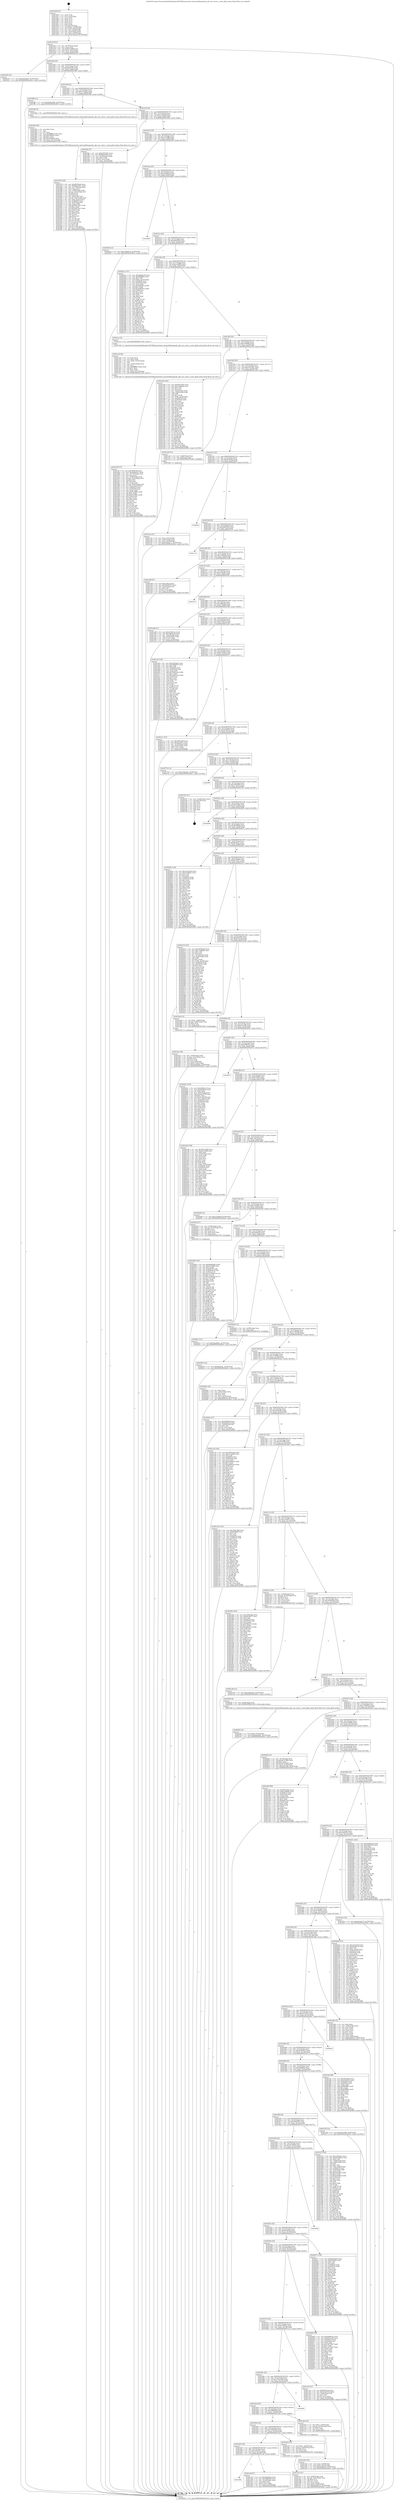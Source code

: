 digraph "0x401400" {
  label = "0x401400 (/mnt/c/Users/mathe/Desktop/tcc/POCII/binaries/extr_linuxnet6lowpannhc_ghc_ext_route.c_route_ghid_setup_Final-ollvm.out::main(0))"
  labelloc = "t"
  node[shape=record]

  Entry [label="",width=0.3,height=0.3,shape=circle,fillcolor=black,style=filled]
  "0x40142f" [label="{
     0x40142f [23]\l
     | [instrs]\l
     &nbsp;&nbsp;0x40142f \<+3\>: mov -0x78(%rbp),%eax\l
     &nbsp;&nbsp;0x401432 \<+2\>: mov %eax,%ecx\l
     &nbsp;&nbsp;0x401434 \<+6\>: sub $0x821c086f,%ecx\l
     &nbsp;&nbsp;0x40143a \<+3\>: mov %eax,-0x7c(%rbp)\l
     &nbsp;&nbsp;0x40143d \<+3\>: mov %ecx,-0x80(%rbp)\l
     &nbsp;&nbsp;0x401440 \<+6\>: je 0000000000402245 \<main+0xe45\>\l
  }"]
  "0x402245" [label="{
     0x402245 [12]\l
     | [instrs]\l
     &nbsp;&nbsp;0x402245 \<+7\>: movl $0xd5ee99e3,-0x78(%rbp)\l
     &nbsp;&nbsp;0x40224c \<+5\>: jmp 0000000000402904 \<main+0x1504\>\l
  }"]
  "0x401446" [label="{
     0x401446 [25]\l
     | [instrs]\l
     &nbsp;&nbsp;0x401446 \<+5\>: jmp 000000000040144b \<main+0x4b\>\l
     &nbsp;&nbsp;0x40144b \<+3\>: mov -0x7c(%rbp),%eax\l
     &nbsp;&nbsp;0x40144e \<+5\>: sub $0x8bdcc65c,%eax\l
     &nbsp;&nbsp;0x401453 \<+6\>: mov %eax,-0x84(%rbp)\l
     &nbsp;&nbsp;0x401459 \<+6\>: je 0000000000401ff8 \<main+0xbf8\>\l
  }"]
  Exit [label="",width=0.3,height=0.3,shape=circle,fillcolor=black,style=filled,peripheries=2]
  "0x401ff8" [label="{
     0x401ff8 [12]\l
     | [instrs]\l
     &nbsp;&nbsp;0x401ff8 \<+7\>: movl $0x649e2068,-0x78(%rbp)\l
     &nbsp;&nbsp;0x401fff \<+5\>: jmp 0000000000402904 \<main+0x1504\>\l
  }"]
  "0x40145f" [label="{
     0x40145f [25]\l
     | [instrs]\l
     &nbsp;&nbsp;0x40145f \<+5\>: jmp 0000000000401464 \<main+0x64\>\l
     &nbsp;&nbsp;0x401464 \<+3\>: mov -0x7c(%rbp),%eax\l
     &nbsp;&nbsp;0x401467 \<+5\>: sub $0xa162f3c2,%eax\l
     &nbsp;&nbsp;0x40146c \<+6\>: mov %eax,-0x88(%rbp)\l
     &nbsp;&nbsp;0x401472 \<+6\>: je 0000000000401f4b \<main+0xb4b\>\l
  }"]
  "0x402635" [label="{
     0x402635 [12]\l
     | [instrs]\l
     &nbsp;&nbsp;0x402635 \<+7\>: movl $0xf8bafcac,-0x78(%rbp)\l
     &nbsp;&nbsp;0x40263c \<+5\>: jmp 0000000000402904 \<main+0x1504\>\l
  }"]
  "0x401f4b" [label="{
     0x401f4b [5]\l
     | [instrs]\l
     &nbsp;&nbsp;0x401f4b \<+5\>: call 0000000000401160 \<next_i\>\l
     | [calls]\l
     &nbsp;&nbsp;0x401160 \{1\} (/mnt/c/Users/mathe/Desktop/tcc/POCII/binaries/extr_linuxnet6lowpannhc_ghc_ext_route.c_route_ghid_setup_Final-ollvm.out::next_i)\l
  }"]
  "0x401478" [label="{
     0x401478 [25]\l
     | [instrs]\l
     &nbsp;&nbsp;0x401478 \<+5\>: jmp 000000000040147d \<main+0x7d\>\l
     &nbsp;&nbsp;0x40147d \<+3\>: mov -0x7c(%rbp),%eax\l
     &nbsp;&nbsp;0x401480 \<+5\>: sub $0xa1a9e2af,%eax\l
     &nbsp;&nbsp;0x401485 \<+6\>: mov %eax,-0x8c(%rbp)\l
     &nbsp;&nbsp;0x40148b \<+6\>: je 00000000004019fa \<main+0x5fa\>\l
  }"]
  "0x402568" [label="{
     0x402568 [150]\l
     | [instrs]\l
     &nbsp;&nbsp;0x402568 \<+5\>: mov $0xb6a65e42,%edx\l
     &nbsp;&nbsp;0x40256d \<+5\>: mov $0xa21f3f8b,%esi\l
     &nbsp;&nbsp;0x402572 \<+3\>: mov $0x1,%r8b\l
     &nbsp;&nbsp;0x402575 \<+8\>: mov 0x405070,%r9d\l
     &nbsp;&nbsp;0x40257d \<+8\>: mov 0x405058,%r10d\l
     &nbsp;&nbsp;0x402585 \<+3\>: mov %r9d,%r11d\l
     &nbsp;&nbsp;0x402588 \<+7\>: add $0xc21f564d,%r11d\l
     &nbsp;&nbsp;0x40258f \<+4\>: sub $0x1,%r11d\l
     &nbsp;&nbsp;0x402593 \<+7\>: sub $0xc21f564d,%r11d\l
     &nbsp;&nbsp;0x40259a \<+4\>: imul %r11d,%r9d\l
     &nbsp;&nbsp;0x40259e \<+4\>: and $0x1,%r9d\l
     &nbsp;&nbsp;0x4025a2 \<+4\>: cmp $0x0,%r9d\l
     &nbsp;&nbsp;0x4025a6 \<+3\>: sete %bl\l
     &nbsp;&nbsp;0x4025a9 \<+4\>: cmp $0xa,%r10d\l
     &nbsp;&nbsp;0x4025ad \<+4\>: setl %r14b\l
     &nbsp;&nbsp;0x4025b1 \<+3\>: mov %bl,%r15b\l
     &nbsp;&nbsp;0x4025b4 \<+4\>: xor $0xff,%r15b\l
     &nbsp;&nbsp;0x4025b8 \<+3\>: mov %r14b,%r12b\l
     &nbsp;&nbsp;0x4025bb \<+4\>: xor $0xff,%r12b\l
     &nbsp;&nbsp;0x4025bf \<+4\>: xor $0x1,%r8b\l
     &nbsp;&nbsp;0x4025c3 \<+3\>: mov %r15b,%r13b\l
     &nbsp;&nbsp;0x4025c6 \<+4\>: and $0xff,%r13b\l
     &nbsp;&nbsp;0x4025ca \<+3\>: and %r8b,%bl\l
     &nbsp;&nbsp;0x4025cd \<+3\>: mov %r12b,%al\l
     &nbsp;&nbsp;0x4025d0 \<+2\>: and $0xff,%al\l
     &nbsp;&nbsp;0x4025d2 \<+3\>: and %r8b,%r14b\l
     &nbsp;&nbsp;0x4025d5 \<+3\>: or %bl,%r13b\l
     &nbsp;&nbsp;0x4025d8 \<+3\>: or %r14b,%al\l
     &nbsp;&nbsp;0x4025db \<+3\>: xor %al,%r13b\l
     &nbsp;&nbsp;0x4025de \<+3\>: or %r12b,%r15b\l
     &nbsp;&nbsp;0x4025e1 \<+4\>: xor $0xff,%r15b\l
     &nbsp;&nbsp;0x4025e5 \<+4\>: or $0x1,%r8b\l
     &nbsp;&nbsp;0x4025e9 \<+3\>: and %r8b,%r15b\l
     &nbsp;&nbsp;0x4025ec \<+3\>: or %r15b,%r13b\l
     &nbsp;&nbsp;0x4025ef \<+4\>: test $0x1,%r13b\l
     &nbsp;&nbsp;0x4025f3 \<+3\>: cmovne %esi,%edx\l
     &nbsp;&nbsp;0x4025f6 \<+3\>: mov %edx,-0x78(%rbp)\l
     &nbsp;&nbsp;0x4025f9 \<+5\>: jmp 0000000000402904 \<main+0x1504\>\l
  }"]
  "0x4019fa" [label="{
     0x4019fa [27]\l
     | [instrs]\l
     &nbsp;&nbsp;0x4019fa \<+5\>: mov $0xb25535d1,%eax\l
     &nbsp;&nbsp;0x4019ff \<+5\>: mov $0xbb825f18,%ecx\l
     &nbsp;&nbsp;0x401a04 \<+3\>: mov -0x34(%rbp),%edx\l
     &nbsp;&nbsp;0x401a07 \<+3\>: cmp $0x2,%edx\l
     &nbsp;&nbsp;0x401a0a \<+3\>: cmovne %ecx,%eax\l
     &nbsp;&nbsp;0x401a0d \<+3\>: mov %eax,-0x78(%rbp)\l
     &nbsp;&nbsp;0x401a10 \<+5\>: jmp 0000000000402904 \<main+0x1504\>\l
  }"]
  "0x401491" [label="{
     0x401491 [25]\l
     | [instrs]\l
     &nbsp;&nbsp;0x401491 \<+5\>: jmp 0000000000401496 \<main+0x96\>\l
     &nbsp;&nbsp;0x401496 \<+3\>: mov -0x7c(%rbp),%eax\l
     &nbsp;&nbsp;0x401499 \<+5\>: sub $0xa21f3f8b,%eax\l
     &nbsp;&nbsp;0x40149e \<+6\>: mov %eax,-0x90(%rbp)\l
     &nbsp;&nbsp;0x4014a4 \<+6\>: je 00000000004025fe \<main+0x11fe\>\l
  }"]
  "0x402904" [label="{
     0x402904 [5]\l
     | [instrs]\l
     &nbsp;&nbsp;0x402904 \<+5\>: jmp 000000000040142f \<main+0x2f\>\l
  }"]
  "0x401400" [label="{
     0x401400 [47]\l
     | [instrs]\l
     &nbsp;&nbsp;0x401400 \<+1\>: push %rbp\l
     &nbsp;&nbsp;0x401401 \<+3\>: mov %rsp,%rbp\l
     &nbsp;&nbsp;0x401404 \<+2\>: push %r15\l
     &nbsp;&nbsp;0x401406 \<+2\>: push %r14\l
     &nbsp;&nbsp;0x401408 \<+2\>: push %r13\l
     &nbsp;&nbsp;0x40140a \<+2\>: push %r12\l
     &nbsp;&nbsp;0x40140c \<+1\>: push %rbx\l
     &nbsp;&nbsp;0x40140d \<+7\>: sub $0x158,%rsp\l
     &nbsp;&nbsp;0x401414 \<+7\>: movl $0x0,-0x38(%rbp)\l
     &nbsp;&nbsp;0x40141b \<+3\>: mov %edi,-0x3c(%rbp)\l
     &nbsp;&nbsp;0x40141e \<+4\>: mov %rsi,-0x48(%rbp)\l
     &nbsp;&nbsp;0x401422 \<+3\>: mov -0x3c(%rbp),%edi\l
     &nbsp;&nbsp;0x401425 \<+3\>: mov %edi,-0x34(%rbp)\l
     &nbsp;&nbsp;0x401428 \<+7\>: movl $0xa1a9e2af,-0x78(%rbp)\l
  }"]
  "0x402146" [label="{
     0x402146 [12]\l
     | [instrs]\l
     &nbsp;&nbsp;0x402146 \<+7\>: movl $0x2b40a46a,-0x78(%rbp)\l
     &nbsp;&nbsp;0x40214d \<+5\>: jmp 0000000000402904 \<main+0x1504\>\l
  }"]
  "0x4025fe" [label="{
     0x4025fe [12]\l
     | [instrs]\l
     &nbsp;&nbsp;0x4025fe \<+7\>: movl $0x378b8035,-0x78(%rbp)\l
     &nbsp;&nbsp;0x402605 \<+5\>: jmp 0000000000402904 \<main+0x1504\>\l
  }"]
  "0x4014aa" [label="{
     0x4014aa [25]\l
     | [instrs]\l
     &nbsp;&nbsp;0x4014aa \<+5\>: jmp 00000000004014af \<main+0xaf\>\l
     &nbsp;&nbsp;0x4014af \<+3\>: mov -0x7c(%rbp),%eax\l
     &nbsp;&nbsp;0x4014b2 \<+5\>: sub $0xa9ab6218,%eax\l
     &nbsp;&nbsp;0x4014b7 \<+6\>: mov %eax,-0x94(%rbp)\l
     &nbsp;&nbsp;0x4014bd \<+6\>: je 00000000004028b0 \<main+0x14b0\>\l
  }"]
  "0x4020fe" [label="{
     0x4020fe [19]\l
     | [instrs]\l
     &nbsp;&nbsp;0x4020fe \<+7\>: movl $0x0,-0x70(%rbp)\l
     &nbsp;&nbsp;0x402105 \<+7\>: movl $0xd5ee99e3,-0x78(%rbp)\l
     &nbsp;&nbsp;0x40210c \<+5\>: jmp 0000000000402904 \<main+0x1504\>\l
  }"]
  "0x4028b0" [label="{
     0x4028b0\l
  }", style=dashed]
  "0x4014c3" [label="{
     0x4014c3 [25]\l
     | [instrs]\l
     &nbsp;&nbsp;0x4014c3 \<+5\>: jmp 00000000004014c8 \<main+0xc8\>\l
     &nbsp;&nbsp;0x4014c8 \<+3\>: mov -0x7c(%rbp),%eax\l
     &nbsp;&nbsp;0x4014cb \<+5\>: sub $0xa9ba9704,%eax\l
     &nbsp;&nbsp;0x4014d0 \<+6\>: mov %eax,-0x98(%rbp)\l
     &nbsp;&nbsp;0x4014d6 \<+6\>: je 00000000004022e1 \<main+0xee1\>\l
  }"]
  "0x401f78" [label="{
     0x401f78 [128]\l
     | [instrs]\l
     &nbsp;&nbsp;0x401f78 \<+5\>: mov $0xf8038ba6,%ecx\l
     &nbsp;&nbsp;0x401f7d \<+5\>: mov $0x8bdcc65c,%edx\l
     &nbsp;&nbsp;0x401f82 \<+6\>: mov -0x174(%rbp),%esi\l
     &nbsp;&nbsp;0x401f88 \<+3\>: imul %eax,%esi\l
     &nbsp;&nbsp;0x401f8b \<+4\>: mov -0x58(%rbp),%rdi\l
     &nbsp;&nbsp;0x401f8f \<+4\>: movslq -0x5c(%rbp),%r8\l
     &nbsp;&nbsp;0x401f93 \<+4\>: shl $0x4,%r8\l
     &nbsp;&nbsp;0x401f97 \<+3\>: add %r8,%rdi\l
     &nbsp;&nbsp;0x401f9a \<+4\>: mov 0x8(%rdi),%rdi\l
     &nbsp;&nbsp;0x401f9e \<+4\>: movslq -0x6c(%rbp),%r8\l
     &nbsp;&nbsp;0x401fa2 \<+4\>: mov %esi,(%rdi,%r8,4)\l
     &nbsp;&nbsp;0x401fa6 \<+7\>: mov 0x405070,%eax\l
     &nbsp;&nbsp;0x401fad \<+7\>: mov 0x405058,%esi\l
     &nbsp;&nbsp;0x401fb4 \<+3\>: mov %eax,%r9d\l
     &nbsp;&nbsp;0x401fb7 \<+7\>: add $0x559c7ba7,%r9d\l
     &nbsp;&nbsp;0x401fbe \<+4\>: sub $0x1,%r9d\l
     &nbsp;&nbsp;0x401fc2 \<+7\>: sub $0x559c7ba7,%r9d\l
     &nbsp;&nbsp;0x401fc9 \<+4\>: imul %r9d,%eax\l
     &nbsp;&nbsp;0x401fcd \<+3\>: and $0x1,%eax\l
     &nbsp;&nbsp;0x401fd0 \<+3\>: cmp $0x0,%eax\l
     &nbsp;&nbsp;0x401fd3 \<+4\>: sete %r10b\l
     &nbsp;&nbsp;0x401fd7 \<+3\>: cmp $0xa,%esi\l
     &nbsp;&nbsp;0x401fda \<+4\>: setl %r11b\l
     &nbsp;&nbsp;0x401fde \<+3\>: mov %r10b,%bl\l
     &nbsp;&nbsp;0x401fe1 \<+3\>: and %r11b,%bl\l
     &nbsp;&nbsp;0x401fe4 \<+3\>: xor %r11b,%r10b\l
     &nbsp;&nbsp;0x401fe7 \<+3\>: or %r10b,%bl\l
     &nbsp;&nbsp;0x401fea \<+3\>: test $0x1,%bl\l
     &nbsp;&nbsp;0x401fed \<+3\>: cmovne %edx,%ecx\l
     &nbsp;&nbsp;0x401ff0 \<+3\>: mov %ecx,-0x78(%rbp)\l
     &nbsp;&nbsp;0x401ff3 \<+5\>: jmp 0000000000402904 \<main+0x1504\>\l
  }"]
  "0x4022e1" [label="{
     0x4022e1 [151]\l
     | [instrs]\l
     &nbsp;&nbsp;0x4022e1 \<+5\>: mov $0xa9ab6218,%eax\l
     &nbsp;&nbsp;0x4022e6 \<+5\>: mov $0x4f66f8eb,%ecx\l
     &nbsp;&nbsp;0x4022eb \<+2\>: mov $0x1,%dl\l
     &nbsp;&nbsp;0x4022ed \<+7\>: movl $0x0,-0x74(%rbp)\l
     &nbsp;&nbsp;0x4022f4 \<+7\>: mov 0x405070,%esi\l
     &nbsp;&nbsp;0x4022fb \<+7\>: mov 0x405058,%edi\l
     &nbsp;&nbsp;0x402302 \<+3\>: mov %esi,%r8d\l
     &nbsp;&nbsp;0x402305 \<+7\>: sub $0x4af0b97a,%r8d\l
     &nbsp;&nbsp;0x40230c \<+4\>: sub $0x1,%r8d\l
     &nbsp;&nbsp;0x402310 \<+7\>: add $0x4af0b97a,%r8d\l
     &nbsp;&nbsp;0x402317 \<+4\>: imul %r8d,%esi\l
     &nbsp;&nbsp;0x40231b \<+3\>: and $0x1,%esi\l
     &nbsp;&nbsp;0x40231e \<+3\>: cmp $0x0,%esi\l
     &nbsp;&nbsp;0x402321 \<+4\>: sete %r9b\l
     &nbsp;&nbsp;0x402325 \<+3\>: cmp $0xa,%edi\l
     &nbsp;&nbsp;0x402328 \<+4\>: setl %r10b\l
     &nbsp;&nbsp;0x40232c \<+3\>: mov %r9b,%r11b\l
     &nbsp;&nbsp;0x40232f \<+4\>: xor $0xff,%r11b\l
     &nbsp;&nbsp;0x402333 \<+3\>: mov %r10b,%bl\l
     &nbsp;&nbsp;0x402336 \<+3\>: xor $0xff,%bl\l
     &nbsp;&nbsp;0x402339 \<+3\>: xor $0x1,%dl\l
     &nbsp;&nbsp;0x40233c \<+3\>: mov %r11b,%r14b\l
     &nbsp;&nbsp;0x40233f \<+4\>: and $0xff,%r14b\l
     &nbsp;&nbsp;0x402343 \<+3\>: and %dl,%r9b\l
     &nbsp;&nbsp;0x402346 \<+3\>: mov %bl,%r15b\l
     &nbsp;&nbsp;0x402349 \<+4\>: and $0xff,%r15b\l
     &nbsp;&nbsp;0x40234d \<+3\>: and %dl,%r10b\l
     &nbsp;&nbsp;0x402350 \<+3\>: or %r9b,%r14b\l
     &nbsp;&nbsp;0x402353 \<+3\>: or %r10b,%r15b\l
     &nbsp;&nbsp;0x402356 \<+3\>: xor %r15b,%r14b\l
     &nbsp;&nbsp;0x402359 \<+3\>: or %bl,%r11b\l
     &nbsp;&nbsp;0x40235c \<+4\>: xor $0xff,%r11b\l
     &nbsp;&nbsp;0x402360 \<+3\>: or $0x1,%dl\l
     &nbsp;&nbsp;0x402363 \<+3\>: and %dl,%r11b\l
     &nbsp;&nbsp;0x402366 \<+3\>: or %r11b,%r14b\l
     &nbsp;&nbsp;0x402369 \<+4\>: test $0x1,%r14b\l
     &nbsp;&nbsp;0x40236d \<+3\>: cmovne %ecx,%eax\l
     &nbsp;&nbsp;0x402370 \<+3\>: mov %eax,-0x78(%rbp)\l
     &nbsp;&nbsp;0x402373 \<+5\>: jmp 0000000000402904 \<main+0x1504\>\l
  }"]
  "0x4014dc" [label="{
     0x4014dc [25]\l
     | [instrs]\l
     &nbsp;&nbsp;0x4014dc \<+5\>: jmp 00000000004014e1 \<main+0xe1\>\l
     &nbsp;&nbsp;0x4014e1 \<+3\>: mov -0x7c(%rbp),%eax\l
     &nbsp;&nbsp;0x4014e4 \<+5\>: sub $0xaecc6880,%eax\l
     &nbsp;&nbsp;0x4014e9 \<+6\>: mov %eax,-0x9c(%rbp)\l
     &nbsp;&nbsp;0x4014ef \<+6\>: je 0000000000401cce \<main+0x8ce\>\l
  }"]
  "0x401f50" [label="{
     0x401f50 [40]\l
     | [instrs]\l
     &nbsp;&nbsp;0x401f50 \<+5\>: mov $0x2,%ecx\l
     &nbsp;&nbsp;0x401f55 \<+1\>: cltd\l
     &nbsp;&nbsp;0x401f56 \<+2\>: idiv %ecx\l
     &nbsp;&nbsp;0x401f58 \<+6\>: imul $0xfffffffe,%edx,%ecx\l
     &nbsp;&nbsp;0x401f5e \<+6\>: sub $0x2d4faf4c,%ecx\l
     &nbsp;&nbsp;0x401f64 \<+3\>: add $0x1,%ecx\l
     &nbsp;&nbsp;0x401f67 \<+6\>: add $0x2d4faf4c,%ecx\l
     &nbsp;&nbsp;0x401f6d \<+6\>: mov %ecx,-0x174(%rbp)\l
     &nbsp;&nbsp;0x401f73 \<+5\>: call 0000000000401160 \<next_i\>\l
     | [calls]\l
     &nbsp;&nbsp;0x401160 \{1\} (/mnt/c/Users/mathe/Desktop/tcc/POCII/binaries/extr_linuxnet6lowpannhc_ghc_ext_route.c_route_ghid_setup_Final-ollvm.out::next_i)\l
  }"]
  "0x401cce" [label="{
     0x401cce [5]\l
     | [instrs]\l
     &nbsp;&nbsp;0x401cce \<+5\>: call 0000000000401160 \<next_i\>\l
     | [calls]\l
     &nbsp;&nbsp;0x401160 \{1\} (/mnt/c/Users/mathe/Desktop/tcc/POCII/binaries/extr_linuxnet6lowpannhc_ghc_ext_route.c_route_ghid_setup_Final-ollvm.out::next_i)\l
  }"]
  "0x4014f5" [label="{
     0x4014f5 [25]\l
     | [instrs]\l
     &nbsp;&nbsp;0x4014f5 \<+5\>: jmp 00000000004014fa \<main+0xfa\>\l
     &nbsp;&nbsp;0x4014fa \<+3\>: mov -0x7c(%rbp),%eax\l
     &nbsp;&nbsp;0x4014fd \<+5\>: sub $0xb108f94b,%eax\l
     &nbsp;&nbsp;0x401502 \<+6\>: mov %eax,-0xa0(%rbp)\l
     &nbsp;&nbsp;0x401508 \<+6\>: je 0000000000401e40 \<main+0xa40\>\l
  }"]
  "0x401dc2" [label="{
     0x401dc2 [38]\l
     | [instrs]\l
     &nbsp;&nbsp;0x401dc2 \<+4\>: mov -0x58(%rbp),%rdi\l
     &nbsp;&nbsp;0x401dc6 \<+4\>: movslq -0x5c(%rbp),%rcx\l
     &nbsp;&nbsp;0x401dca \<+4\>: shl $0x4,%rcx\l
     &nbsp;&nbsp;0x401dce \<+3\>: add %rcx,%rdi\l
     &nbsp;&nbsp;0x401dd1 \<+4\>: mov %rax,0x8(%rdi)\l
     &nbsp;&nbsp;0x401dd5 \<+7\>: movl $0x0,-0x6c(%rbp)\l
     &nbsp;&nbsp;0x401ddc \<+7\>: movl $0x38aa96da,-0x78(%rbp)\l
     &nbsp;&nbsp;0x401de3 \<+5\>: jmp 0000000000402904 \<main+0x1504\>\l
  }"]
  "0x401e40" [label="{
     0x401e40 [152]\l
     | [instrs]\l
     &nbsp;&nbsp;0x401e40 \<+5\>: mov $0xf401459a,%eax\l
     &nbsp;&nbsp;0x401e45 \<+5\>: mov $0xc19f9e9e,%ecx\l
     &nbsp;&nbsp;0x401e4a \<+2\>: mov $0x1,%dl\l
     &nbsp;&nbsp;0x401e4c \<+2\>: xor %esi,%esi\l
     &nbsp;&nbsp;0x401e4e \<+3\>: mov -0x6c(%rbp),%edi\l
     &nbsp;&nbsp;0x401e51 \<+3\>: cmp -0x68(%rbp),%edi\l
     &nbsp;&nbsp;0x401e54 \<+4\>: setl %r8b\l
     &nbsp;&nbsp;0x401e58 \<+4\>: and $0x1,%r8b\l
     &nbsp;&nbsp;0x401e5c \<+4\>: mov %r8b,-0x2a(%rbp)\l
     &nbsp;&nbsp;0x401e60 \<+7\>: mov 0x405070,%edi\l
     &nbsp;&nbsp;0x401e67 \<+8\>: mov 0x405058,%r9d\l
     &nbsp;&nbsp;0x401e6f \<+3\>: sub $0x1,%esi\l
     &nbsp;&nbsp;0x401e72 \<+3\>: mov %edi,%r10d\l
     &nbsp;&nbsp;0x401e75 \<+3\>: add %esi,%r10d\l
     &nbsp;&nbsp;0x401e78 \<+4\>: imul %r10d,%edi\l
     &nbsp;&nbsp;0x401e7c \<+3\>: and $0x1,%edi\l
     &nbsp;&nbsp;0x401e7f \<+3\>: cmp $0x0,%edi\l
     &nbsp;&nbsp;0x401e82 \<+4\>: sete %r8b\l
     &nbsp;&nbsp;0x401e86 \<+4\>: cmp $0xa,%r9d\l
     &nbsp;&nbsp;0x401e8a \<+4\>: setl %r11b\l
     &nbsp;&nbsp;0x401e8e \<+3\>: mov %r8b,%bl\l
     &nbsp;&nbsp;0x401e91 \<+3\>: xor $0xff,%bl\l
     &nbsp;&nbsp;0x401e94 \<+3\>: mov %r11b,%r14b\l
     &nbsp;&nbsp;0x401e97 \<+4\>: xor $0xff,%r14b\l
     &nbsp;&nbsp;0x401e9b \<+3\>: xor $0x0,%dl\l
     &nbsp;&nbsp;0x401e9e \<+3\>: mov %bl,%r15b\l
     &nbsp;&nbsp;0x401ea1 \<+4\>: and $0x0,%r15b\l
     &nbsp;&nbsp;0x401ea5 \<+3\>: and %dl,%r8b\l
     &nbsp;&nbsp;0x401ea8 \<+3\>: mov %r14b,%r12b\l
     &nbsp;&nbsp;0x401eab \<+4\>: and $0x0,%r12b\l
     &nbsp;&nbsp;0x401eaf \<+3\>: and %dl,%r11b\l
     &nbsp;&nbsp;0x401eb2 \<+3\>: or %r8b,%r15b\l
     &nbsp;&nbsp;0x401eb5 \<+3\>: or %r11b,%r12b\l
     &nbsp;&nbsp;0x401eb8 \<+3\>: xor %r12b,%r15b\l
     &nbsp;&nbsp;0x401ebb \<+3\>: or %r14b,%bl\l
     &nbsp;&nbsp;0x401ebe \<+3\>: xor $0xff,%bl\l
     &nbsp;&nbsp;0x401ec1 \<+3\>: or $0x0,%dl\l
     &nbsp;&nbsp;0x401ec4 \<+2\>: and %dl,%bl\l
     &nbsp;&nbsp;0x401ec6 \<+3\>: or %bl,%r15b\l
     &nbsp;&nbsp;0x401ec9 \<+4\>: test $0x1,%r15b\l
     &nbsp;&nbsp;0x401ecd \<+3\>: cmovne %ecx,%eax\l
     &nbsp;&nbsp;0x401ed0 \<+3\>: mov %eax,-0x78(%rbp)\l
     &nbsp;&nbsp;0x401ed3 \<+5\>: jmp 0000000000402904 \<main+0x1504\>\l
  }"]
  "0x40150e" [label="{
     0x40150e [25]\l
     | [instrs]\l
     &nbsp;&nbsp;0x40150e \<+5\>: jmp 0000000000401513 \<main+0x113\>\l
     &nbsp;&nbsp;0x401513 \<+3\>: mov -0x7c(%rbp),%eax\l
     &nbsp;&nbsp;0x401516 \<+5\>: sub $0xb25535d1,%eax\l
     &nbsp;&nbsp;0x40151b \<+6\>: mov %eax,-0xa4(%rbp)\l
     &nbsp;&nbsp;0x401521 \<+6\>: je 0000000000401a2d \<main+0x62d\>\l
  }"]
  "0x401cff" [label="{
     0x401cff [127]\l
     | [instrs]\l
     &nbsp;&nbsp;0x401cff \<+5\>: mov $0x39f3b18e,%ecx\l
     &nbsp;&nbsp;0x401d04 \<+5\>: mov $0x40eb0cb7,%edx\l
     &nbsp;&nbsp;0x401d09 \<+6\>: mov -0x170(%rbp),%esi\l
     &nbsp;&nbsp;0x401d0f \<+3\>: imul %eax,%esi\l
     &nbsp;&nbsp;0x401d12 \<+4\>: mov -0x58(%rbp),%rdi\l
     &nbsp;&nbsp;0x401d16 \<+4\>: movslq -0x5c(%rbp),%r8\l
     &nbsp;&nbsp;0x401d1a \<+4\>: shl $0x4,%r8\l
     &nbsp;&nbsp;0x401d1e \<+3\>: add %r8,%rdi\l
     &nbsp;&nbsp;0x401d21 \<+3\>: mov (%rdi),%rdi\l
     &nbsp;&nbsp;0x401d24 \<+4\>: movslq -0x64(%rbp),%r8\l
     &nbsp;&nbsp;0x401d28 \<+4\>: mov %esi,(%rdi,%r8,4)\l
     &nbsp;&nbsp;0x401d2c \<+7\>: mov 0x405070,%eax\l
     &nbsp;&nbsp;0x401d33 \<+7\>: mov 0x405058,%esi\l
     &nbsp;&nbsp;0x401d3a \<+3\>: mov %eax,%r9d\l
     &nbsp;&nbsp;0x401d3d \<+7\>: sub $0x87a5ffb2,%r9d\l
     &nbsp;&nbsp;0x401d44 \<+4\>: sub $0x1,%r9d\l
     &nbsp;&nbsp;0x401d48 \<+7\>: add $0x87a5ffb2,%r9d\l
     &nbsp;&nbsp;0x401d4f \<+4\>: imul %r9d,%eax\l
     &nbsp;&nbsp;0x401d53 \<+3\>: and $0x1,%eax\l
     &nbsp;&nbsp;0x401d56 \<+3\>: cmp $0x0,%eax\l
     &nbsp;&nbsp;0x401d59 \<+4\>: sete %r10b\l
     &nbsp;&nbsp;0x401d5d \<+3\>: cmp $0xa,%esi\l
     &nbsp;&nbsp;0x401d60 \<+4\>: setl %r11b\l
     &nbsp;&nbsp;0x401d64 \<+3\>: mov %r10b,%bl\l
     &nbsp;&nbsp;0x401d67 \<+3\>: and %r11b,%bl\l
     &nbsp;&nbsp;0x401d6a \<+3\>: xor %r11b,%r10b\l
     &nbsp;&nbsp;0x401d6d \<+3\>: or %r10b,%bl\l
     &nbsp;&nbsp;0x401d70 \<+3\>: test $0x1,%bl\l
     &nbsp;&nbsp;0x401d73 \<+3\>: cmovne %edx,%ecx\l
     &nbsp;&nbsp;0x401d76 \<+3\>: mov %ecx,-0x78(%rbp)\l
     &nbsp;&nbsp;0x401d79 \<+5\>: jmp 0000000000402904 \<main+0x1504\>\l
  }"]
  "0x401a2d" [label="{
     0x401a2d [13]\l
     | [instrs]\l
     &nbsp;&nbsp;0x401a2d \<+4\>: mov -0x48(%rbp),%rax\l
     &nbsp;&nbsp;0x401a31 \<+4\>: mov 0x8(%rax),%rdi\l
     &nbsp;&nbsp;0x401a35 \<+5\>: call 0000000000401060 \<atoi@plt\>\l
     | [calls]\l
     &nbsp;&nbsp;0x401060 \{1\} (unknown)\l
  }"]
  "0x401527" [label="{
     0x401527 [25]\l
     | [instrs]\l
     &nbsp;&nbsp;0x401527 \<+5\>: jmp 000000000040152c \<main+0x12c\>\l
     &nbsp;&nbsp;0x40152c \<+3\>: mov -0x7c(%rbp),%eax\l
     &nbsp;&nbsp;0x40152f \<+5\>: sub $0xb6a65e42,%eax\l
     &nbsp;&nbsp;0x401534 \<+6\>: mov %eax,-0xa8(%rbp)\l
     &nbsp;&nbsp;0x40153a \<+6\>: je 00000000004028cf \<main+0x14cf\>\l
  }"]
  "0x401a3a" [label="{
     0x401a3a [21]\l
     | [instrs]\l
     &nbsp;&nbsp;0x401a3a \<+3\>: mov %eax,-0x4c(%rbp)\l
     &nbsp;&nbsp;0x401a3d \<+3\>: mov -0x4c(%rbp),%eax\l
     &nbsp;&nbsp;0x401a40 \<+3\>: mov %eax,-0x30(%rbp)\l
     &nbsp;&nbsp;0x401a43 \<+7\>: movl $0x7e642a71,-0x78(%rbp)\l
     &nbsp;&nbsp;0x401a4a \<+5\>: jmp 0000000000402904 \<main+0x1504\>\l
  }"]
  "0x401cd3" [label="{
     0x401cd3 [44]\l
     | [instrs]\l
     &nbsp;&nbsp;0x401cd3 \<+2\>: xor %ecx,%ecx\l
     &nbsp;&nbsp;0x401cd5 \<+5\>: mov $0x2,%edx\l
     &nbsp;&nbsp;0x401cda \<+6\>: mov %edx,-0x16c(%rbp)\l
     &nbsp;&nbsp;0x401ce0 \<+1\>: cltd\l
     &nbsp;&nbsp;0x401ce1 \<+6\>: mov -0x16c(%rbp),%esi\l
     &nbsp;&nbsp;0x401ce7 \<+2\>: idiv %esi\l
     &nbsp;&nbsp;0x401ce9 \<+6\>: imul $0xfffffffe,%edx,%edx\l
     &nbsp;&nbsp;0x401cef \<+3\>: sub $0x1,%ecx\l
     &nbsp;&nbsp;0x401cf2 \<+2\>: sub %ecx,%edx\l
     &nbsp;&nbsp;0x401cf4 \<+6\>: mov %edx,-0x170(%rbp)\l
     &nbsp;&nbsp;0x401cfa \<+5\>: call 0000000000401160 \<next_i\>\l
     | [calls]\l
     &nbsp;&nbsp;0x401160 \{1\} (/mnt/c/Users/mathe/Desktop/tcc/POCII/binaries/extr_linuxnet6lowpannhc_ghc_ext_route.c_route_ghid_setup_Final-ollvm.out::next_i)\l
  }"]
  "0x4028cf" [label="{
     0x4028cf\l
  }", style=dashed]
  "0x401540" [label="{
     0x401540 [25]\l
     | [instrs]\l
     &nbsp;&nbsp;0x401540 \<+5\>: jmp 0000000000401545 \<main+0x145\>\l
     &nbsp;&nbsp;0x401545 \<+3\>: mov -0x7c(%rbp),%eax\l
     &nbsp;&nbsp;0x401548 \<+5\>: sub $0xbb825f18,%eax\l
     &nbsp;&nbsp;0x40154d \<+6\>: mov %eax,-0xac(%rbp)\l
     &nbsp;&nbsp;0x401553 \<+6\>: je 0000000000401a15 \<main+0x615\>\l
  }"]
  "0x401aca" [label="{
     0x401aca [37]\l
     | [instrs]\l
     &nbsp;&nbsp;0x401aca \<+4\>: mov -0x58(%rbp),%rdi\l
     &nbsp;&nbsp;0x401ace \<+4\>: movslq -0x5c(%rbp),%rcx\l
     &nbsp;&nbsp;0x401ad2 \<+4\>: shl $0x4,%rcx\l
     &nbsp;&nbsp;0x401ad6 \<+3\>: add %rcx,%rdi\l
     &nbsp;&nbsp;0x401ad9 \<+3\>: mov %rax,(%rdi)\l
     &nbsp;&nbsp;0x401adc \<+7\>: movl $0x0,-0x64(%rbp)\l
     &nbsp;&nbsp;0x401ae3 \<+7\>: movl $0xd544b415,-0x78(%rbp)\l
     &nbsp;&nbsp;0x401aea \<+5\>: jmp 0000000000402904 \<main+0x1504\>\l
  }"]
  "0x401a15" [label="{
     0x401a15\l
  }", style=dashed]
  "0x401559" [label="{
     0x401559 [25]\l
     | [instrs]\l
     &nbsp;&nbsp;0x401559 \<+5\>: jmp 000000000040155e \<main+0x15e\>\l
     &nbsp;&nbsp;0x40155e \<+3\>: mov -0x7c(%rbp),%eax\l
     &nbsp;&nbsp;0x401561 \<+5\>: sub $0xc19f9e9e,%eax\l
     &nbsp;&nbsp;0x401566 \<+6\>: mov %eax,-0xb0(%rbp)\l
     &nbsp;&nbsp;0x40156c \<+6\>: je 0000000000401ed8 \<main+0xad8\>\l
  }"]
  "0x401a81" [label="{
     0x401a81 [23]\l
     | [instrs]\l
     &nbsp;&nbsp;0x401a81 \<+4\>: mov %rax,-0x58(%rbp)\l
     &nbsp;&nbsp;0x401a85 \<+7\>: movl $0x0,-0x5c(%rbp)\l
     &nbsp;&nbsp;0x401a8c \<+7\>: movl $0xcbf9b23b,-0x78(%rbp)\l
     &nbsp;&nbsp;0x401a93 \<+5\>: jmp 0000000000402904 \<main+0x1504\>\l
  }"]
  "0x401ed8" [label="{
     0x401ed8 [27]\l
     | [instrs]\l
     &nbsp;&nbsp;0x401ed8 \<+5\>: mov $0xa7dec9,%eax\l
     &nbsp;&nbsp;0x401edd \<+5\>: mov $0x49308397,%ecx\l
     &nbsp;&nbsp;0x401ee2 \<+3\>: mov -0x2a(%rbp),%dl\l
     &nbsp;&nbsp;0x401ee5 \<+3\>: test $0x1,%dl\l
     &nbsp;&nbsp;0x401ee8 \<+3\>: cmovne %ecx,%eax\l
     &nbsp;&nbsp;0x401eeb \<+3\>: mov %eax,-0x78(%rbp)\l
     &nbsp;&nbsp;0x401eee \<+5\>: jmp 0000000000402904 \<main+0x1504\>\l
  }"]
  "0x401572" [label="{
     0x401572 [25]\l
     | [instrs]\l
     &nbsp;&nbsp;0x401572 \<+5\>: jmp 0000000000401577 \<main+0x177\>\l
     &nbsp;&nbsp;0x401577 \<+3\>: mov -0x7c(%rbp),%eax\l
     &nbsp;&nbsp;0x40157a \<+5\>: sub $0xca55eab1,%eax\l
     &nbsp;&nbsp;0x40157f \<+6\>: mov %eax,-0xb4(%rbp)\l
     &nbsp;&nbsp;0x401585 \<+6\>: je 000000000040279c \<main+0x139c\>\l
  }"]
  "0x4019f0" [label="{
     0x4019f0\l
  }", style=dashed]
  "0x40279c" [label="{
     0x40279c\l
  }", style=dashed]
  "0x40158b" [label="{
     0x40158b [25]\l
     | [instrs]\l
     &nbsp;&nbsp;0x40158b \<+5\>: jmp 0000000000401590 \<main+0x190\>\l
     &nbsp;&nbsp;0x401590 \<+3\>: mov -0x7c(%rbp),%eax\l
     &nbsp;&nbsp;0x401593 \<+5\>: sub $0xcbf9b23b,%eax\l
     &nbsp;&nbsp;0x401598 \<+6\>: mov %eax,-0xb8(%rbp)\l
     &nbsp;&nbsp;0x40159e \<+6\>: je 0000000000401a98 \<main+0x698\>\l
  }"]
  "0x401a4f" [label="{
     0x401a4f [27]\l
     | [instrs]\l
     &nbsp;&nbsp;0x401a4f \<+5\>: mov $0x46c030a2,%eax\l
     &nbsp;&nbsp;0x401a54 \<+5\>: mov $0x79ff8268,%ecx\l
     &nbsp;&nbsp;0x401a59 \<+3\>: mov -0x30(%rbp),%edx\l
     &nbsp;&nbsp;0x401a5c \<+3\>: cmp $0x0,%edx\l
     &nbsp;&nbsp;0x401a5f \<+3\>: cmove %ecx,%eax\l
     &nbsp;&nbsp;0x401a62 \<+3\>: mov %eax,-0x78(%rbp)\l
     &nbsp;&nbsp;0x401a65 \<+5\>: jmp 0000000000402904 \<main+0x1504\>\l
  }"]
  "0x401a98" [label="{
     0x401a98 [27]\l
     | [instrs]\l
     &nbsp;&nbsp;0x401a98 \<+5\>: mov $0x347b512e,%eax\l
     &nbsp;&nbsp;0x401a9d \<+5\>: mov $0x7d60dcd3,%ecx\l
     &nbsp;&nbsp;0x401aa2 \<+3\>: mov -0x5c(%rbp),%edx\l
     &nbsp;&nbsp;0x401aa5 \<+3\>: cmp -0x50(%rbp),%edx\l
     &nbsp;&nbsp;0x401aa8 \<+3\>: cmovl %ecx,%eax\l
     &nbsp;&nbsp;0x401aab \<+3\>: mov %eax,-0x78(%rbp)\l
     &nbsp;&nbsp;0x401aae \<+5\>: jmp 0000000000402904 \<main+0x1504\>\l
  }"]
  "0x4015a4" [label="{
     0x4015a4 [25]\l
     | [instrs]\l
     &nbsp;&nbsp;0x4015a4 \<+5\>: jmp 00000000004015a9 \<main+0x1a9\>\l
     &nbsp;&nbsp;0x4015a9 \<+3\>: mov -0x7c(%rbp),%eax\l
     &nbsp;&nbsp;0x4015ac \<+5\>: sub $0xd544b415,%eax\l
     &nbsp;&nbsp;0x4015b1 \<+6\>: mov %eax,-0xbc(%rbp)\l
     &nbsp;&nbsp;0x4015b7 \<+6\>: je 0000000000401aef \<main+0x6ef\>\l
  }"]
  "0x4019d7" [label="{
     0x4019d7 [25]\l
     | [instrs]\l
     &nbsp;&nbsp;0x4019d7 \<+5\>: jmp 00000000004019dc \<main+0x5dc\>\l
     &nbsp;&nbsp;0x4019dc \<+3\>: mov -0x7c(%rbp),%eax\l
     &nbsp;&nbsp;0x4019df \<+5\>: sub $0x7e642a71,%eax\l
     &nbsp;&nbsp;0x4019e4 \<+6\>: mov %eax,-0x168(%rbp)\l
     &nbsp;&nbsp;0x4019ea \<+6\>: je 0000000000401a4f \<main+0x64f\>\l
  }"]
  "0x401aef" [label="{
     0x401aef [144]\l
     | [instrs]\l
     &nbsp;&nbsp;0x401aef \<+5\>: mov $0xca55eab1,%eax\l
     &nbsp;&nbsp;0x401af4 \<+5\>: mov $0x558b63f7,%ecx\l
     &nbsp;&nbsp;0x401af9 \<+2\>: mov $0x1,%dl\l
     &nbsp;&nbsp;0x401afb \<+7\>: mov 0x405070,%esi\l
     &nbsp;&nbsp;0x401b02 \<+7\>: mov 0x405058,%edi\l
     &nbsp;&nbsp;0x401b09 \<+3\>: mov %esi,%r8d\l
     &nbsp;&nbsp;0x401b0c \<+7\>: add $0x78481e4a,%r8d\l
     &nbsp;&nbsp;0x401b13 \<+4\>: sub $0x1,%r8d\l
     &nbsp;&nbsp;0x401b17 \<+7\>: sub $0x78481e4a,%r8d\l
     &nbsp;&nbsp;0x401b1e \<+4\>: imul %r8d,%esi\l
     &nbsp;&nbsp;0x401b22 \<+3\>: and $0x1,%esi\l
     &nbsp;&nbsp;0x401b25 \<+3\>: cmp $0x0,%esi\l
     &nbsp;&nbsp;0x401b28 \<+4\>: sete %r9b\l
     &nbsp;&nbsp;0x401b2c \<+3\>: cmp $0xa,%edi\l
     &nbsp;&nbsp;0x401b2f \<+4\>: setl %r10b\l
     &nbsp;&nbsp;0x401b33 \<+3\>: mov %r9b,%r11b\l
     &nbsp;&nbsp;0x401b36 \<+4\>: xor $0xff,%r11b\l
     &nbsp;&nbsp;0x401b3a \<+3\>: mov %r10b,%bl\l
     &nbsp;&nbsp;0x401b3d \<+3\>: xor $0xff,%bl\l
     &nbsp;&nbsp;0x401b40 \<+3\>: xor $0x0,%dl\l
     &nbsp;&nbsp;0x401b43 \<+3\>: mov %r11b,%r14b\l
     &nbsp;&nbsp;0x401b46 \<+4\>: and $0x0,%r14b\l
     &nbsp;&nbsp;0x401b4a \<+3\>: and %dl,%r9b\l
     &nbsp;&nbsp;0x401b4d \<+3\>: mov %bl,%r15b\l
     &nbsp;&nbsp;0x401b50 \<+4\>: and $0x0,%r15b\l
     &nbsp;&nbsp;0x401b54 \<+3\>: and %dl,%r10b\l
     &nbsp;&nbsp;0x401b57 \<+3\>: or %r9b,%r14b\l
     &nbsp;&nbsp;0x401b5a \<+3\>: or %r10b,%r15b\l
     &nbsp;&nbsp;0x401b5d \<+3\>: xor %r15b,%r14b\l
     &nbsp;&nbsp;0x401b60 \<+3\>: or %bl,%r11b\l
     &nbsp;&nbsp;0x401b63 \<+4\>: xor $0xff,%r11b\l
     &nbsp;&nbsp;0x401b67 \<+3\>: or $0x0,%dl\l
     &nbsp;&nbsp;0x401b6a \<+3\>: and %dl,%r11b\l
     &nbsp;&nbsp;0x401b6d \<+3\>: or %r11b,%r14b\l
     &nbsp;&nbsp;0x401b70 \<+4\>: test $0x1,%r14b\l
     &nbsp;&nbsp;0x401b74 \<+3\>: cmovne %ecx,%eax\l
     &nbsp;&nbsp;0x401b77 \<+3\>: mov %eax,-0x78(%rbp)\l
     &nbsp;&nbsp;0x401b7a \<+5\>: jmp 0000000000402904 \<main+0x1504\>\l
  }"]
  "0x4015bd" [label="{
     0x4015bd [25]\l
     | [instrs]\l
     &nbsp;&nbsp;0x4015bd \<+5\>: jmp 00000000004015c2 \<main+0x1c2\>\l
     &nbsp;&nbsp;0x4015c2 \<+3\>: mov -0x7c(%rbp),%eax\l
     &nbsp;&nbsp;0x4015c5 \<+5\>: sub $0xd5ee99e3,%eax\l
     &nbsp;&nbsp;0x4015ca \<+6\>: mov %eax,-0xc0(%rbp)\l
     &nbsp;&nbsp;0x4015d0 \<+6\>: je 0000000000402111 \<main+0xd11\>\l
  }"]
  "0x401ab3" [label="{
     0x401ab3 [23]\l
     | [instrs]\l
     &nbsp;&nbsp;0x401ab3 \<+7\>: movl $0x1,-0x60(%rbp)\l
     &nbsp;&nbsp;0x401aba \<+4\>: movslq -0x60(%rbp),%rax\l
     &nbsp;&nbsp;0x401abe \<+4\>: shl $0x2,%rax\l
     &nbsp;&nbsp;0x401ac2 \<+3\>: mov %rax,%rdi\l
     &nbsp;&nbsp;0x401ac5 \<+5\>: call 0000000000401050 \<malloc@plt\>\l
     | [calls]\l
     &nbsp;&nbsp;0x401050 \{1\} (unknown)\l
  }"]
  "0x402111" [label="{
     0x402111 [27]\l
     | [instrs]\l
     &nbsp;&nbsp;0x402111 \<+5\>: mov $0x3d83c5f6,%eax\l
     &nbsp;&nbsp;0x402116 \<+5\>: mov $0x32ca9f7a,%ecx\l
     &nbsp;&nbsp;0x40211b \<+3\>: mov -0x70(%rbp),%edx\l
     &nbsp;&nbsp;0x40211e \<+3\>: cmp -0x50(%rbp),%edx\l
     &nbsp;&nbsp;0x402121 \<+3\>: cmovl %ecx,%eax\l
     &nbsp;&nbsp;0x402124 \<+3\>: mov %eax,-0x78(%rbp)\l
     &nbsp;&nbsp;0x402127 \<+5\>: jmp 0000000000402904 \<main+0x1504\>\l
  }"]
  "0x4015d6" [label="{
     0x4015d6 [25]\l
     | [instrs]\l
     &nbsp;&nbsp;0x4015d6 \<+5\>: jmp 00000000004015db \<main+0x1db\>\l
     &nbsp;&nbsp;0x4015db \<+3\>: mov -0x7c(%rbp),%eax\l
     &nbsp;&nbsp;0x4015de \<+5\>: sub $0xda63b7c4,%eax\l
     &nbsp;&nbsp;0x4015e3 \<+6\>: mov %eax,-0xc4(%rbp)\l
     &nbsp;&nbsp;0x4015e9 \<+6\>: je 000000000040277b \<main+0x137b\>\l
  }"]
  "0x4019be" [label="{
     0x4019be [25]\l
     | [instrs]\l
     &nbsp;&nbsp;0x4019be \<+5\>: jmp 00000000004019c3 \<main+0x5c3\>\l
     &nbsp;&nbsp;0x4019c3 \<+3\>: mov -0x7c(%rbp),%eax\l
     &nbsp;&nbsp;0x4019c6 \<+5\>: sub $0x7d60dcd3,%eax\l
     &nbsp;&nbsp;0x4019cb \<+6\>: mov %eax,-0x164(%rbp)\l
     &nbsp;&nbsp;0x4019d1 \<+6\>: je 0000000000401ab3 \<main+0x6b3\>\l
  }"]
  "0x40277b" [label="{
     0x40277b [12]\l
     | [instrs]\l
     &nbsp;&nbsp;0x40277b \<+7\>: movl $0xe79faa85,-0x78(%rbp)\l
     &nbsp;&nbsp;0x402782 \<+5\>: jmp 0000000000402904 \<main+0x1504\>\l
  }"]
  "0x4015ef" [label="{
     0x4015ef [25]\l
     | [instrs]\l
     &nbsp;&nbsp;0x4015ef \<+5\>: jmp 00000000004015f4 \<main+0x1f4\>\l
     &nbsp;&nbsp;0x4015f4 \<+3\>: mov -0x7c(%rbp),%eax\l
     &nbsp;&nbsp;0x4015f7 \<+5\>: sub $0xe1e5e4a9,%eax\l
     &nbsp;&nbsp;0x4015fc \<+6\>: mov %eax,-0xc8(%rbp)\l
     &nbsp;&nbsp;0x401602 \<+6\>: je 00000000004028f6 \<main+0x14f6\>\l
  }"]
  "0x401a6a" [label="{
     0x401a6a [23]\l
     | [instrs]\l
     &nbsp;&nbsp;0x401a6a \<+7\>: movl $0x1,-0x50(%rbp)\l
     &nbsp;&nbsp;0x401a71 \<+4\>: movslq -0x50(%rbp),%rax\l
     &nbsp;&nbsp;0x401a75 \<+4\>: shl $0x4,%rax\l
     &nbsp;&nbsp;0x401a79 \<+3\>: mov %rax,%rdi\l
     &nbsp;&nbsp;0x401a7c \<+5\>: call 0000000000401050 \<malloc@plt\>\l
     | [calls]\l
     &nbsp;&nbsp;0x401050 \{1\} (unknown)\l
  }"]
  "0x4028f6" [label="{
     0x4028f6\l
  }", style=dashed]
  "0x401608" [label="{
     0x401608 [25]\l
     | [instrs]\l
     &nbsp;&nbsp;0x401608 \<+5\>: jmp 000000000040160d \<main+0x20d\>\l
     &nbsp;&nbsp;0x40160d \<+3\>: mov -0x7c(%rbp),%eax\l
     &nbsp;&nbsp;0x401610 \<+5\>: sub $0xe79faa85,%eax\l
     &nbsp;&nbsp;0x401615 \<+6\>: mov %eax,-0xcc(%rbp)\l
     &nbsp;&nbsp;0x40161b \<+6\>: je 0000000000402787 \<main+0x1387\>\l
  }"]
  "0x4019a5" [label="{
     0x4019a5 [25]\l
     | [instrs]\l
     &nbsp;&nbsp;0x4019a5 \<+5\>: jmp 00000000004019aa \<main+0x5aa\>\l
     &nbsp;&nbsp;0x4019aa \<+3\>: mov -0x7c(%rbp),%eax\l
     &nbsp;&nbsp;0x4019ad \<+5\>: sub $0x79ff8268,%eax\l
     &nbsp;&nbsp;0x4019b2 \<+6\>: mov %eax,-0x160(%rbp)\l
     &nbsp;&nbsp;0x4019b8 \<+6\>: je 0000000000401a6a \<main+0x66a\>\l
  }"]
  "0x402787" [label="{
     0x402787 [21]\l
     | [instrs]\l
     &nbsp;&nbsp;0x402787 \<+3\>: mov -0x38(%rbp),%eax\l
     &nbsp;&nbsp;0x40278a \<+7\>: add $0x158,%rsp\l
     &nbsp;&nbsp;0x402791 \<+1\>: pop %rbx\l
     &nbsp;&nbsp;0x402792 \<+2\>: pop %r12\l
     &nbsp;&nbsp;0x402794 \<+2\>: pop %r13\l
     &nbsp;&nbsp;0x402796 \<+2\>: pop %r14\l
     &nbsp;&nbsp;0x402798 \<+2\>: pop %r15\l
     &nbsp;&nbsp;0x40279a \<+1\>: pop %rbp\l
     &nbsp;&nbsp;0x40279b \<+1\>: ret\l
  }"]
  "0x401621" [label="{
     0x401621 [25]\l
     | [instrs]\l
     &nbsp;&nbsp;0x401621 \<+5\>: jmp 0000000000401626 \<main+0x226\>\l
     &nbsp;&nbsp;0x401626 \<+3\>: mov -0x7c(%rbp),%eax\l
     &nbsp;&nbsp;0x401629 \<+5\>: sub $0xf401459a,%eax\l
     &nbsp;&nbsp;0x40162e \<+6\>: mov %eax,-0xd0(%rbp)\l
     &nbsp;&nbsp;0x401634 \<+6\>: je 0000000000402808 \<main+0x1408\>\l
  }"]
  "0x402891" [label="{
     0x402891\l
  }", style=dashed]
  "0x402808" [label="{
     0x402808\l
  }", style=dashed]
  "0x40163a" [label="{
     0x40163a [25]\l
     | [instrs]\l
     &nbsp;&nbsp;0x40163a \<+5\>: jmp 000000000040163f \<main+0x23f\>\l
     &nbsp;&nbsp;0x40163f \<+3\>: mov -0x7c(%rbp),%eax\l
     &nbsp;&nbsp;0x401642 \<+5\>: sub $0xf8038ba6,%eax\l
     &nbsp;&nbsp;0x401647 \<+6\>: mov %eax,-0xd4(%rbp)\l
     &nbsp;&nbsp;0x40164d \<+6\>: je 0000000000402814 \<main+0x1414\>\l
  }"]
  "0x40198c" [label="{
     0x40198c [25]\l
     | [instrs]\l
     &nbsp;&nbsp;0x40198c \<+5\>: jmp 0000000000401991 \<main+0x591\>\l
     &nbsp;&nbsp;0x401991 \<+3\>: mov -0x7c(%rbp),%eax\l
     &nbsp;&nbsp;0x401994 \<+5\>: sub $0x792e10d8,%eax\l
     &nbsp;&nbsp;0x401999 \<+6\>: mov %eax,-0x15c(%rbp)\l
     &nbsp;&nbsp;0x40199f \<+6\>: je 0000000000402891 \<main+0x1491\>\l
  }"]
  "0x402814" [label="{
     0x402814\l
  }", style=dashed]
  "0x401653" [label="{
     0x401653 [25]\l
     | [instrs]\l
     &nbsp;&nbsp;0x401653 \<+5\>: jmp 0000000000401658 \<main+0x258\>\l
     &nbsp;&nbsp;0x401658 \<+3\>: mov -0x7c(%rbp),%eax\l
     &nbsp;&nbsp;0x40165b \<+5\>: sub $0xf8bafcac,%eax\l
     &nbsp;&nbsp;0x401660 \<+6\>: mov %eax,-0xd8(%rbp)\l
     &nbsp;&nbsp;0x401666 \<+6\>: je 000000000040265e \<main+0x125e\>\l
  }"]
  "0x401c23" [label="{
     0x401c23 [27]\l
     | [instrs]\l
     &nbsp;&nbsp;0x401c23 \<+5\>: mov $0xf8cb27ee,%eax\l
     &nbsp;&nbsp;0x401c28 \<+5\>: mov $0x21d36726,%ecx\l
     &nbsp;&nbsp;0x401c2d \<+3\>: mov -0x2b(%rbp),%dl\l
     &nbsp;&nbsp;0x401c30 \<+3\>: test $0x1,%dl\l
     &nbsp;&nbsp;0x401c33 \<+3\>: cmovne %ecx,%eax\l
     &nbsp;&nbsp;0x401c36 \<+3\>: mov %eax,-0x78(%rbp)\l
     &nbsp;&nbsp;0x401c39 \<+5\>: jmp 0000000000402904 \<main+0x1504\>\l
  }"]
  "0x40265e" [label="{
     0x40265e [134]\l
     | [instrs]\l
     &nbsp;&nbsp;0x40265e \<+5\>: mov $0xe1e5e4a9,%eax\l
     &nbsp;&nbsp;0x402663 \<+5\>: mov $0x410b8ef1,%ecx\l
     &nbsp;&nbsp;0x402668 \<+2\>: mov $0x1,%dl\l
     &nbsp;&nbsp;0x40266a \<+2\>: xor %esi,%esi\l
     &nbsp;&nbsp;0x40266c \<+7\>: mov 0x405070,%edi\l
     &nbsp;&nbsp;0x402673 \<+8\>: mov 0x405058,%r8d\l
     &nbsp;&nbsp;0x40267b \<+3\>: sub $0x1,%esi\l
     &nbsp;&nbsp;0x40267e \<+3\>: mov %edi,%r9d\l
     &nbsp;&nbsp;0x402681 \<+3\>: add %esi,%r9d\l
     &nbsp;&nbsp;0x402684 \<+4\>: imul %r9d,%edi\l
     &nbsp;&nbsp;0x402688 \<+3\>: and $0x1,%edi\l
     &nbsp;&nbsp;0x40268b \<+3\>: cmp $0x0,%edi\l
     &nbsp;&nbsp;0x40268e \<+4\>: sete %r10b\l
     &nbsp;&nbsp;0x402692 \<+4\>: cmp $0xa,%r8d\l
     &nbsp;&nbsp;0x402696 \<+4\>: setl %r11b\l
     &nbsp;&nbsp;0x40269a \<+3\>: mov %r10b,%bl\l
     &nbsp;&nbsp;0x40269d \<+3\>: xor $0xff,%bl\l
     &nbsp;&nbsp;0x4026a0 \<+3\>: mov %r11b,%r14b\l
     &nbsp;&nbsp;0x4026a3 \<+4\>: xor $0xff,%r14b\l
     &nbsp;&nbsp;0x4026a7 \<+3\>: xor $0x1,%dl\l
     &nbsp;&nbsp;0x4026aa \<+3\>: mov %bl,%r15b\l
     &nbsp;&nbsp;0x4026ad \<+4\>: and $0xff,%r15b\l
     &nbsp;&nbsp;0x4026b1 \<+3\>: and %dl,%r10b\l
     &nbsp;&nbsp;0x4026b4 \<+3\>: mov %r14b,%r12b\l
     &nbsp;&nbsp;0x4026b7 \<+4\>: and $0xff,%r12b\l
     &nbsp;&nbsp;0x4026bb \<+3\>: and %dl,%r11b\l
     &nbsp;&nbsp;0x4026be \<+3\>: or %r10b,%r15b\l
     &nbsp;&nbsp;0x4026c1 \<+3\>: or %r11b,%r12b\l
     &nbsp;&nbsp;0x4026c4 \<+3\>: xor %r12b,%r15b\l
     &nbsp;&nbsp;0x4026c7 \<+3\>: or %r14b,%bl\l
     &nbsp;&nbsp;0x4026ca \<+3\>: xor $0xff,%bl\l
     &nbsp;&nbsp;0x4026cd \<+3\>: or $0x1,%dl\l
     &nbsp;&nbsp;0x4026d0 \<+2\>: and %dl,%bl\l
     &nbsp;&nbsp;0x4026d2 \<+3\>: or %bl,%r15b\l
     &nbsp;&nbsp;0x4026d5 \<+4\>: test $0x1,%r15b\l
     &nbsp;&nbsp;0x4026d9 \<+3\>: cmovne %ecx,%eax\l
     &nbsp;&nbsp;0x4026dc \<+3\>: mov %eax,-0x78(%rbp)\l
     &nbsp;&nbsp;0x4026df \<+5\>: jmp 0000000000402904 \<main+0x1504\>\l
  }"]
  "0x40166c" [label="{
     0x40166c [25]\l
     | [instrs]\l
     &nbsp;&nbsp;0x40166c \<+5\>: jmp 0000000000401671 \<main+0x271\>\l
     &nbsp;&nbsp;0x401671 \<+3\>: mov -0x7c(%rbp),%eax\l
     &nbsp;&nbsp;0x401674 \<+5\>: sub $0xf8c54977,%eax\l
     &nbsp;&nbsp;0x401679 \<+6\>: mov %eax,-0xdc(%rbp)\l
     &nbsp;&nbsp;0x40167f \<+6\>: je 0000000000402414 \<main+0x1014\>\l
  }"]
  "0x401973" [label="{
     0x401973 [25]\l
     | [instrs]\l
     &nbsp;&nbsp;0x401973 \<+5\>: jmp 0000000000401978 \<main+0x578\>\l
     &nbsp;&nbsp;0x401978 \<+3\>: mov -0x7c(%rbp),%eax\l
     &nbsp;&nbsp;0x40197b \<+5\>: sub $0x6e7665e2,%eax\l
     &nbsp;&nbsp;0x401980 \<+6\>: mov %eax,-0x158(%rbp)\l
     &nbsp;&nbsp;0x401986 \<+6\>: je 0000000000401c23 \<main+0x823\>\l
  }"]
  "0x402414" [label="{
     0x402414 [152]\l
     | [instrs]\l
     &nbsp;&nbsp;0x402414 \<+5\>: mov $0x3409e5bb,%eax\l
     &nbsp;&nbsp;0x402419 \<+5\>: mov $0x17eef08b,%ecx\l
     &nbsp;&nbsp;0x40241e \<+2\>: mov $0x1,%dl\l
     &nbsp;&nbsp;0x402420 \<+2\>: xor %esi,%esi\l
     &nbsp;&nbsp;0x402422 \<+3\>: mov -0x74(%rbp),%edi\l
     &nbsp;&nbsp;0x402425 \<+3\>: cmp -0x50(%rbp),%edi\l
     &nbsp;&nbsp;0x402428 \<+4\>: setl %r8b\l
     &nbsp;&nbsp;0x40242c \<+4\>: and $0x1,%r8b\l
     &nbsp;&nbsp;0x402430 \<+4\>: mov %r8b,-0x29(%rbp)\l
     &nbsp;&nbsp;0x402434 \<+7\>: mov 0x405070,%edi\l
     &nbsp;&nbsp;0x40243b \<+8\>: mov 0x405058,%r9d\l
     &nbsp;&nbsp;0x402443 \<+3\>: sub $0x1,%esi\l
     &nbsp;&nbsp;0x402446 \<+3\>: mov %edi,%r10d\l
     &nbsp;&nbsp;0x402449 \<+3\>: add %esi,%r10d\l
     &nbsp;&nbsp;0x40244c \<+4\>: imul %r10d,%edi\l
     &nbsp;&nbsp;0x402450 \<+3\>: and $0x1,%edi\l
     &nbsp;&nbsp;0x402453 \<+3\>: cmp $0x0,%edi\l
     &nbsp;&nbsp;0x402456 \<+4\>: sete %r8b\l
     &nbsp;&nbsp;0x40245a \<+4\>: cmp $0xa,%r9d\l
     &nbsp;&nbsp;0x40245e \<+4\>: setl %r11b\l
     &nbsp;&nbsp;0x402462 \<+3\>: mov %r8b,%bl\l
     &nbsp;&nbsp;0x402465 \<+3\>: xor $0xff,%bl\l
     &nbsp;&nbsp;0x402468 \<+3\>: mov %r11b,%r14b\l
     &nbsp;&nbsp;0x40246b \<+4\>: xor $0xff,%r14b\l
     &nbsp;&nbsp;0x40246f \<+3\>: xor $0x0,%dl\l
     &nbsp;&nbsp;0x402472 \<+3\>: mov %bl,%r15b\l
     &nbsp;&nbsp;0x402475 \<+4\>: and $0x0,%r15b\l
     &nbsp;&nbsp;0x402479 \<+3\>: and %dl,%r8b\l
     &nbsp;&nbsp;0x40247c \<+3\>: mov %r14b,%r12b\l
     &nbsp;&nbsp;0x40247f \<+4\>: and $0x0,%r12b\l
     &nbsp;&nbsp;0x402483 \<+3\>: and %dl,%r11b\l
     &nbsp;&nbsp;0x402486 \<+3\>: or %r8b,%r15b\l
     &nbsp;&nbsp;0x402489 \<+3\>: or %r11b,%r12b\l
     &nbsp;&nbsp;0x40248c \<+3\>: xor %r12b,%r15b\l
     &nbsp;&nbsp;0x40248f \<+3\>: or %r14b,%bl\l
     &nbsp;&nbsp;0x402492 \<+3\>: xor $0xff,%bl\l
     &nbsp;&nbsp;0x402495 \<+3\>: or $0x0,%dl\l
     &nbsp;&nbsp;0x402498 \<+2\>: and %dl,%bl\l
     &nbsp;&nbsp;0x40249a \<+3\>: or %bl,%r15b\l
     &nbsp;&nbsp;0x40249d \<+4\>: test $0x1,%r15b\l
     &nbsp;&nbsp;0x4024a1 \<+3\>: cmovne %ecx,%eax\l
     &nbsp;&nbsp;0x4024a4 \<+3\>: mov %eax,-0x78(%rbp)\l
     &nbsp;&nbsp;0x4024a7 \<+5\>: jmp 0000000000402904 \<main+0x1504\>\l
  }"]
  "0x401685" [label="{
     0x401685 [25]\l
     | [instrs]\l
     &nbsp;&nbsp;0x401685 \<+5\>: jmp 000000000040168a \<main+0x28a\>\l
     &nbsp;&nbsp;0x40168a \<+3\>: mov -0x7c(%rbp),%eax\l
     &nbsp;&nbsp;0x40168d \<+5\>: sub $0xf8cb27ee,%eax\l
     &nbsp;&nbsp;0x401692 \<+6\>: mov %eax,-0xe0(%rbp)\l
     &nbsp;&nbsp;0x401698 \<+6\>: je 0000000000401dab \<main+0x9ab\>\l
  }"]
  "0x402004" [label="{
     0x402004 [88]\l
     | [instrs]\l
     &nbsp;&nbsp;0x402004 \<+5\>: mov $0xfa896e23,%eax\l
     &nbsp;&nbsp;0x402009 \<+5\>: mov $0xfa5a1c64,%ecx\l
     &nbsp;&nbsp;0x40200e \<+7\>: mov 0x405070,%edx\l
     &nbsp;&nbsp;0x402015 \<+7\>: mov 0x405058,%esi\l
     &nbsp;&nbsp;0x40201c \<+2\>: mov %edx,%edi\l
     &nbsp;&nbsp;0x40201e \<+6\>: sub $0x1a673dd7,%edi\l
     &nbsp;&nbsp;0x402024 \<+3\>: sub $0x1,%edi\l
     &nbsp;&nbsp;0x402027 \<+6\>: add $0x1a673dd7,%edi\l
     &nbsp;&nbsp;0x40202d \<+3\>: imul %edi,%edx\l
     &nbsp;&nbsp;0x402030 \<+3\>: and $0x1,%edx\l
     &nbsp;&nbsp;0x402033 \<+3\>: cmp $0x0,%edx\l
     &nbsp;&nbsp;0x402036 \<+4\>: sete %r8b\l
     &nbsp;&nbsp;0x40203a \<+3\>: cmp $0xa,%esi\l
     &nbsp;&nbsp;0x40203d \<+4\>: setl %r9b\l
     &nbsp;&nbsp;0x402041 \<+3\>: mov %r8b,%r10b\l
     &nbsp;&nbsp;0x402044 \<+3\>: and %r9b,%r10b\l
     &nbsp;&nbsp;0x402047 \<+3\>: xor %r9b,%r8b\l
     &nbsp;&nbsp;0x40204a \<+3\>: or %r8b,%r10b\l
     &nbsp;&nbsp;0x40204d \<+4\>: test $0x1,%r10b\l
     &nbsp;&nbsp;0x402051 \<+3\>: cmovne %ecx,%eax\l
     &nbsp;&nbsp;0x402054 \<+3\>: mov %eax,-0x78(%rbp)\l
     &nbsp;&nbsp;0x402057 \<+5\>: jmp 0000000000402904 \<main+0x1504\>\l
  }"]
  "0x401dab" [label="{
     0x401dab [23]\l
     | [instrs]\l
     &nbsp;&nbsp;0x401dab \<+7\>: movl $0x1,-0x68(%rbp)\l
     &nbsp;&nbsp;0x401db2 \<+4\>: movslq -0x68(%rbp),%rax\l
     &nbsp;&nbsp;0x401db6 \<+4\>: shl $0x2,%rax\l
     &nbsp;&nbsp;0x401dba \<+3\>: mov %rax,%rdi\l
     &nbsp;&nbsp;0x401dbd \<+5\>: call 0000000000401050 \<malloc@plt\>\l
     | [calls]\l
     &nbsp;&nbsp;0x401050 \{1\} (unknown)\l
  }"]
  "0x40169e" [label="{
     0x40169e [25]\l
     | [instrs]\l
     &nbsp;&nbsp;0x40169e \<+5\>: jmp 00000000004016a3 \<main+0x2a3\>\l
     &nbsp;&nbsp;0x4016a3 \<+3\>: mov -0x7c(%rbp),%eax\l
     &nbsp;&nbsp;0x4016a6 \<+5\>: sub $0xfa5a1c64,%eax\l
     &nbsp;&nbsp;0x4016ab \<+6\>: mov %eax,-0xe4(%rbp)\l
     &nbsp;&nbsp;0x4016b1 \<+6\>: je 000000000040205c \<main+0xc5c\>\l
  }"]
  "0x40195a" [label="{
     0x40195a [25]\l
     | [instrs]\l
     &nbsp;&nbsp;0x40195a \<+5\>: jmp 000000000040195f \<main+0x55f\>\l
     &nbsp;&nbsp;0x40195f \<+3\>: mov -0x7c(%rbp),%eax\l
     &nbsp;&nbsp;0x401962 \<+5\>: sub $0x649e2068,%eax\l
     &nbsp;&nbsp;0x401967 \<+6\>: mov %eax,-0x154(%rbp)\l
     &nbsp;&nbsp;0x40196d \<+6\>: je 0000000000402004 \<main+0xc04\>\l
  }"]
  "0x40205c" [label="{
     0x40205c [104]\l
     | [instrs]\l
     &nbsp;&nbsp;0x40205c \<+5\>: mov $0xfa896e23,%eax\l
     &nbsp;&nbsp;0x402061 \<+5\>: mov $0xe0dde43,%ecx\l
     &nbsp;&nbsp;0x402066 \<+2\>: xor %edx,%edx\l
     &nbsp;&nbsp;0x402068 \<+3\>: mov -0x6c(%rbp),%esi\l
     &nbsp;&nbsp;0x40206b \<+6\>: add $0x3ec2b766,%esi\l
     &nbsp;&nbsp;0x402071 \<+3\>: add $0x1,%esi\l
     &nbsp;&nbsp;0x402074 \<+6\>: sub $0x3ec2b766,%esi\l
     &nbsp;&nbsp;0x40207a \<+3\>: mov %esi,-0x6c(%rbp)\l
     &nbsp;&nbsp;0x40207d \<+7\>: mov 0x405070,%esi\l
     &nbsp;&nbsp;0x402084 \<+7\>: mov 0x405058,%edi\l
     &nbsp;&nbsp;0x40208b \<+3\>: sub $0x1,%edx\l
     &nbsp;&nbsp;0x40208e \<+3\>: mov %esi,%r8d\l
     &nbsp;&nbsp;0x402091 \<+3\>: add %edx,%r8d\l
     &nbsp;&nbsp;0x402094 \<+4\>: imul %r8d,%esi\l
     &nbsp;&nbsp;0x402098 \<+3\>: and $0x1,%esi\l
     &nbsp;&nbsp;0x40209b \<+3\>: cmp $0x0,%esi\l
     &nbsp;&nbsp;0x40209e \<+4\>: sete %r9b\l
     &nbsp;&nbsp;0x4020a2 \<+3\>: cmp $0xa,%edi\l
     &nbsp;&nbsp;0x4020a5 \<+4\>: setl %r10b\l
     &nbsp;&nbsp;0x4020a9 \<+3\>: mov %r9b,%r11b\l
     &nbsp;&nbsp;0x4020ac \<+3\>: and %r10b,%r11b\l
     &nbsp;&nbsp;0x4020af \<+3\>: xor %r10b,%r9b\l
     &nbsp;&nbsp;0x4020b2 \<+3\>: or %r9b,%r11b\l
     &nbsp;&nbsp;0x4020b5 \<+4\>: test $0x1,%r11b\l
     &nbsp;&nbsp;0x4020b9 \<+3\>: cmovne %ecx,%eax\l
     &nbsp;&nbsp;0x4020bc \<+3\>: mov %eax,-0x78(%rbp)\l
     &nbsp;&nbsp;0x4020bf \<+5\>: jmp 0000000000402904 \<main+0x1504\>\l
  }"]
  "0x4016b7" [label="{
     0x4016b7 [25]\l
     | [instrs]\l
     &nbsp;&nbsp;0x4016b7 \<+5\>: jmp 00000000004016bc \<main+0x2bc\>\l
     &nbsp;&nbsp;0x4016bc \<+3\>: mov -0x7c(%rbp),%eax\l
     &nbsp;&nbsp;0x4016bf \<+5\>: sub $0xfa896e23,%eax\l
     &nbsp;&nbsp;0x4016c4 \<+6\>: mov %eax,-0xe8(%rbp)\l
     &nbsp;&nbsp;0x4016ca \<+6\>: je 0000000000402870 \<main+0x1470\>\l
  }"]
  "0x4024c7" [label="{
     0x4024c7 [134]\l
     | [instrs]\l
     &nbsp;&nbsp;0x4024c7 \<+5\>: mov $0xb6a65e42,%eax\l
     &nbsp;&nbsp;0x4024cc \<+5\>: mov $0x633200e,%ecx\l
     &nbsp;&nbsp;0x4024d1 \<+2\>: mov $0x1,%dl\l
     &nbsp;&nbsp;0x4024d3 \<+2\>: xor %esi,%esi\l
     &nbsp;&nbsp;0x4024d5 \<+7\>: mov 0x405070,%edi\l
     &nbsp;&nbsp;0x4024dc \<+8\>: mov 0x405058,%r8d\l
     &nbsp;&nbsp;0x4024e4 \<+3\>: sub $0x1,%esi\l
     &nbsp;&nbsp;0x4024e7 \<+3\>: mov %edi,%r9d\l
     &nbsp;&nbsp;0x4024ea \<+3\>: add %esi,%r9d\l
     &nbsp;&nbsp;0x4024ed \<+4\>: imul %r9d,%edi\l
     &nbsp;&nbsp;0x4024f1 \<+3\>: and $0x1,%edi\l
     &nbsp;&nbsp;0x4024f4 \<+3\>: cmp $0x0,%edi\l
     &nbsp;&nbsp;0x4024f7 \<+4\>: sete %r10b\l
     &nbsp;&nbsp;0x4024fb \<+4\>: cmp $0xa,%r8d\l
     &nbsp;&nbsp;0x4024ff \<+4\>: setl %r11b\l
     &nbsp;&nbsp;0x402503 \<+3\>: mov %r10b,%bl\l
     &nbsp;&nbsp;0x402506 \<+3\>: xor $0xff,%bl\l
     &nbsp;&nbsp;0x402509 \<+3\>: mov %r11b,%r14b\l
     &nbsp;&nbsp;0x40250c \<+4\>: xor $0xff,%r14b\l
     &nbsp;&nbsp;0x402510 \<+3\>: xor $0x1,%dl\l
     &nbsp;&nbsp;0x402513 \<+3\>: mov %bl,%r15b\l
     &nbsp;&nbsp;0x402516 \<+4\>: and $0xff,%r15b\l
     &nbsp;&nbsp;0x40251a \<+3\>: and %dl,%r10b\l
     &nbsp;&nbsp;0x40251d \<+3\>: mov %r14b,%r12b\l
     &nbsp;&nbsp;0x402520 \<+4\>: and $0xff,%r12b\l
     &nbsp;&nbsp;0x402524 \<+3\>: and %dl,%r11b\l
     &nbsp;&nbsp;0x402527 \<+3\>: or %r10b,%r15b\l
     &nbsp;&nbsp;0x40252a \<+3\>: or %r11b,%r12b\l
     &nbsp;&nbsp;0x40252d \<+3\>: xor %r12b,%r15b\l
     &nbsp;&nbsp;0x402530 \<+3\>: or %r14b,%bl\l
     &nbsp;&nbsp;0x402533 \<+3\>: xor $0xff,%bl\l
     &nbsp;&nbsp;0x402536 \<+3\>: or $0x1,%dl\l
     &nbsp;&nbsp;0x402539 \<+2\>: and %dl,%bl\l
     &nbsp;&nbsp;0x40253b \<+3\>: or %bl,%r15b\l
     &nbsp;&nbsp;0x40253e \<+4\>: test $0x1,%r15b\l
     &nbsp;&nbsp;0x402542 \<+3\>: cmovne %ecx,%eax\l
     &nbsp;&nbsp;0x402545 \<+3\>: mov %eax,-0x78(%rbp)\l
     &nbsp;&nbsp;0x402548 \<+5\>: jmp 0000000000402904 \<main+0x1504\>\l
  }"]
  "0x402870" [label="{
     0x402870\l
  }", style=dashed]
  "0x4016d0" [label="{
     0x4016d0 [25]\l
     | [instrs]\l
     &nbsp;&nbsp;0x4016d0 \<+5\>: jmp 00000000004016d5 \<main+0x2d5\>\l
     &nbsp;&nbsp;0x4016d5 \<+3\>: mov -0x7c(%rbp),%eax\l
     &nbsp;&nbsp;0x4016d8 \<+5\>: sub $0xffe7f8d6,%eax\l
     &nbsp;&nbsp;0x4016dd \<+6\>: mov %eax,-0xec(%rbp)\l
     &nbsp;&nbsp;0x4016e3 \<+6\>: je 00000000004021d8 \<main+0xdd8\>\l
  }"]
  "0x401941" [label="{
     0x401941 [25]\l
     | [instrs]\l
     &nbsp;&nbsp;0x401941 \<+5\>: jmp 0000000000401946 \<main+0x546\>\l
     &nbsp;&nbsp;0x401946 \<+3\>: mov -0x7c(%rbp),%eax\l
     &nbsp;&nbsp;0x401949 \<+5\>: sub $0x62beee4f,%eax\l
     &nbsp;&nbsp;0x40194e \<+6\>: mov %eax,-0x150(%rbp)\l
     &nbsp;&nbsp;0x401954 \<+6\>: je 00000000004024c7 \<main+0x10c7\>\l
  }"]
  "0x4021d8" [label="{
     0x4021d8 [109]\l
     | [instrs]\l
     &nbsp;&nbsp;0x4021d8 \<+5\>: mov $0x792e10d8,%eax\l
     &nbsp;&nbsp;0x4021dd \<+5\>: mov $0x821c086f,%ecx\l
     &nbsp;&nbsp;0x4021e2 \<+2\>: xor %edx,%edx\l
     &nbsp;&nbsp;0x4021e4 \<+3\>: mov -0x70(%rbp),%esi\l
     &nbsp;&nbsp;0x4021e7 \<+2\>: mov %edx,%edi\l
     &nbsp;&nbsp;0x4021e9 \<+2\>: sub %esi,%edi\l
     &nbsp;&nbsp;0x4021eb \<+2\>: mov %edx,%esi\l
     &nbsp;&nbsp;0x4021ed \<+3\>: sub $0x1,%esi\l
     &nbsp;&nbsp;0x4021f0 \<+2\>: add %esi,%edi\l
     &nbsp;&nbsp;0x4021f2 \<+2\>: sub %edi,%edx\l
     &nbsp;&nbsp;0x4021f4 \<+3\>: mov %edx,-0x70(%rbp)\l
     &nbsp;&nbsp;0x4021f7 \<+7\>: mov 0x405070,%edx\l
     &nbsp;&nbsp;0x4021fe \<+7\>: mov 0x405058,%esi\l
     &nbsp;&nbsp;0x402205 \<+2\>: mov %edx,%edi\l
     &nbsp;&nbsp;0x402207 \<+6\>: add $0x7cc6e7c9,%edi\l
     &nbsp;&nbsp;0x40220d \<+3\>: sub $0x1,%edi\l
     &nbsp;&nbsp;0x402210 \<+6\>: sub $0x7cc6e7c9,%edi\l
     &nbsp;&nbsp;0x402216 \<+3\>: imul %edi,%edx\l
     &nbsp;&nbsp;0x402219 \<+3\>: and $0x1,%edx\l
     &nbsp;&nbsp;0x40221c \<+3\>: cmp $0x0,%edx\l
     &nbsp;&nbsp;0x40221f \<+4\>: sete %r8b\l
     &nbsp;&nbsp;0x402223 \<+3\>: cmp $0xa,%esi\l
     &nbsp;&nbsp;0x402226 \<+4\>: setl %r9b\l
     &nbsp;&nbsp;0x40222a \<+3\>: mov %r8b,%r10b\l
     &nbsp;&nbsp;0x40222d \<+3\>: and %r9b,%r10b\l
     &nbsp;&nbsp;0x402230 \<+3\>: xor %r9b,%r8b\l
     &nbsp;&nbsp;0x402233 \<+3\>: or %r8b,%r10b\l
     &nbsp;&nbsp;0x402236 \<+4\>: test $0x1,%r10b\l
     &nbsp;&nbsp;0x40223a \<+3\>: cmovne %ecx,%eax\l
     &nbsp;&nbsp;0x40223d \<+3\>: mov %eax,-0x78(%rbp)\l
     &nbsp;&nbsp;0x402240 \<+5\>: jmp 0000000000402904 \<main+0x1504\>\l
  }"]
  "0x4016e9" [label="{
     0x4016e9 [25]\l
     | [instrs]\l
     &nbsp;&nbsp;0x4016e9 \<+5\>: jmp 00000000004016ee \<main+0x2ee\>\l
     &nbsp;&nbsp;0x4016ee \<+3\>: mov -0x7c(%rbp),%eax\l
     &nbsp;&nbsp;0x4016f1 \<+5\>: sub $0xa7dec9,%eax\l
     &nbsp;&nbsp;0x4016f6 \<+6\>: mov %eax,-0xf0(%rbp)\l
     &nbsp;&nbsp;0x4016fc \<+6\>: je 00000000004020d0 \<main+0xcd0\>\l
  }"]
  "0x40264d" [label="{
     0x40264d\l
  }", style=dashed]
  "0x4020d0" [label="{
     0x4020d0 [12]\l
     | [instrs]\l
     &nbsp;&nbsp;0x4020d0 \<+7\>: movl $0x123f0a9f,-0x78(%rbp)\l
     &nbsp;&nbsp;0x4020d7 \<+5\>: jmp 0000000000402904 \<main+0x1504\>\l
  }"]
  "0x401702" [label="{
     0x401702 [25]\l
     | [instrs]\l
     &nbsp;&nbsp;0x401702 \<+5\>: jmp 0000000000401707 \<main+0x307\>\l
     &nbsp;&nbsp;0x401707 \<+3\>: mov -0x7c(%rbp),%eax\l
     &nbsp;&nbsp;0x40170a \<+5\>: sub $0x633200e,%eax\l
     &nbsp;&nbsp;0x40170f \<+6\>: mov %eax,-0xf4(%rbp)\l
     &nbsp;&nbsp;0x401715 \<+6\>: je 000000000040254d \<main+0x114d\>\l
  }"]
  "0x401928" [label="{
     0x401928 [25]\l
     | [instrs]\l
     &nbsp;&nbsp;0x401928 \<+5\>: jmp 000000000040192d \<main+0x52d\>\l
     &nbsp;&nbsp;0x40192d \<+3\>: mov -0x7c(%rbp),%eax\l
     &nbsp;&nbsp;0x401930 \<+5\>: sub $0x5b73f0e6,%eax\l
     &nbsp;&nbsp;0x401935 \<+6\>: mov %eax,-0x14c(%rbp)\l
     &nbsp;&nbsp;0x40193b \<+6\>: je 000000000040264d \<main+0x124d\>\l
  }"]
  "0x40254d" [label="{
     0x40254d [27]\l
     | [instrs]\l
     &nbsp;&nbsp;0x40254d \<+4\>: mov -0x58(%rbp),%rax\l
     &nbsp;&nbsp;0x402551 \<+4\>: movslq -0x74(%rbp),%rcx\l
     &nbsp;&nbsp;0x402555 \<+4\>: shl $0x4,%rcx\l
     &nbsp;&nbsp;0x402559 \<+3\>: add %rcx,%rax\l
     &nbsp;&nbsp;0x40255c \<+4\>: mov 0x8(%rax),%rax\l
     &nbsp;&nbsp;0x402560 \<+3\>: mov %rax,%rdi\l
     &nbsp;&nbsp;0x402563 \<+5\>: call 0000000000401030 \<free@plt\>\l
     | [calls]\l
     &nbsp;&nbsp;0x401030 \{1\} (unknown)\l
  }"]
  "0x40171b" [label="{
     0x40171b [25]\l
     | [instrs]\l
     &nbsp;&nbsp;0x40171b \<+5\>: jmp 0000000000401720 \<main+0x320\>\l
     &nbsp;&nbsp;0x401720 \<+3\>: mov -0x7c(%rbp),%eax\l
     &nbsp;&nbsp;0x401723 \<+5\>: sub $0xe0dde43,%eax\l
     &nbsp;&nbsp;0x401728 \<+6\>: mov %eax,-0xf8(%rbp)\l
     &nbsp;&nbsp;0x40172e \<+6\>: je 00000000004020c4 \<main+0xcc4\>\l
  }"]
  "0x401b7f" [label="{
     0x401b7f [164]\l
     | [instrs]\l
     &nbsp;&nbsp;0x401b7f \<+5\>: mov $0xca55eab1,%eax\l
     &nbsp;&nbsp;0x401b84 \<+5\>: mov $0x6e7665e2,%ecx\l
     &nbsp;&nbsp;0x401b89 \<+2\>: mov $0x1,%dl\l
     &nbsp;&nbsp;0x401b8b \<+3\>: mov -0x64(%rbp),%esi\l
     &nbsp;&nbsp;0x401b8e \<+3\>: cmp -0x60(%rbp),%esi\l
     &nbsp;&nbsp;0x401b91 \<+4\>: setl %dil\l
     &nbsp;&nbsp;0x401b95 \<+4\>: and $0x1,%dil\l
     &nbsp;&nbsp;0x401b99 \<+4\>: mov %dil,-0x2b(%rbp)\l
     &nbsp;&nbsp;0x401b9d \<+7\>: mov 0x405070,%esi\l
     &nbsp;&nbsp;0x401ba4 \<+8\>: mov 0x405058,%r8d\l
     &nbsp;&nbsp;0x401bac \<+3\>: mov %esi,%r9d\l
     &nbsp;&nbsp;0x401baf \<+7\>: add $0xf18c6835,%r9d\l
     &nbsp;&nbsp;0x401bb6 \<+4\>: sub $0x1,%r9d\l
     &nbsp;&nbsp;0x401bba \<+7\>: sub $0xf18c6835,%r9d\l
     &nbsp;&nbsp;0x401bc1 \<+4\>: imul %r9d,%esi\l
     &nbsp;&nbsp;0x401bc5 \<+3\>: and $0x1,%esi\l
     &nbsp;&nbsp;0x401bc8 \<+3\>: cmp $0x0,%esi\l
     &nbsp;&nbsp;0x401bcb \<+4\>: sete %dil\l
     &nbsp;&nbsp;0x401bcf \<+4\>: cmp $0xa,%r8d\l
     &nbsp;&nbsp;0x401bd3 \<+4\>: setl %r10b\l
     &nbsp;&nbsp;0x401bd7 \<+3\>: mov %dil,%r11b\l
     &nbsp;&nbsp;0x401bda \<+4\>: xor $0xff,%r11b\l
     &nbsp;&nbsp;0x401bde \<+3\>: mov %r10b,%bl\l
     &nbsp;&nbsp;0x401be1 \<+3\>: xor $0xff,%bl\l
     &nbsp;&nbsp;0x401be4 \<+3\>: xor $0x0,%dl\l
     &nbsp;&nbsp;0x401be7 \<+3\>: mov %r11b,%r14b\l
     &nbsp;&nbsp;0x401bea \<+4\>: and $0x0,%r14b\l
     &nbsp;&nbsp;0x401bee \<+3\>: and %dl,%dil\l
     &nbsp;&nbsp;0x401bf1 \<+3\>: mov %bl,%r15b\l
     &nbsp;&nbsp;0x401bf4 \<+4\>: and $0x0,%r15b\l
     &nbsp;&nbsp;0x401bf8 \<+3\>: and %dl,%r10b\l
     &nbsp;&nbsp;0x401bfb \<+3\>: or %dil,%r14b\l
     &nbsp;&nbsp;0x401bfe \<+3\>: or %r10b,%r15b\l
     &nbsp;&nbsp;0x401c01 \<+3\>: xor %r15b,%r14b\l
     &nbsp;&nbsp;0x401c04 \<+3\>: or %bl,%r11b\l
     &nbsp;&nbsp;0x401c07 \<+4\>: xor $0xff,%r11b\l
     &nbsp;&nbsp;0x401c0b \<+3\>: or $0x0,%dl\l
     &nbsp;&nbsp;0x401c0e \<+3\>: and %dl,%r11b\l
     &nbsp;&nbsp;0x401c11 \<+3\>: or %r11b,%r14b\l
     &nbsp;&nbsp;0x401c14 \<+4\>: test $0x1,%r14b\l
     &nbsp;&nbsp;0x401c18 \<+3\>: cmovne %ecx,%eax\l
     &nbsp;&nbsp;0x401c1b \<+3\>: mov %eax,-0x78(%rbp)\l
     &nbsp;&nbsp;0x401c1e \<+5\>: jmp 0000000000402904 \<main+0x1504\>\l
  }"]
  "0x4020c4" [label="{
     0x4020c4 [12]\l
     | [instrs]\l
     &nbsp;&nbsp;0x4020c4 \<+7\>: movl $0x38aa96da,-0x78(%rbp)\l
     &nbsp;&nbsp;0x4020cb \<+5\>: jmp 0000000000402904 \<main+0x1504\>\l
  }"]
  "0x401734" [label="{
     0x401734 [25]\l
     | [instrs]\l
     &nbsp;&nbsp;0x401734 \<+5\>: jmp 0000000000401739 \<main+0x339\>\l
     &nbsp;&nbsp;0x401739 \<+3\>: mov -0x7c(%rbp),%eax\l
     &nbsp;&nbsp;0x40173c \<+5\>: sub $0xe5bb6b4,%eax\l
     &nbsp;&nbsp;0x401741 \<+6\>: mov %eax,-0xfc(%rbp)\l
     &nbsp;&nbsp;0x401747 \<+6\>: je 0000000000402629 \<main+0x1229\>\l
  }"]
  "0x40190f" [label="{
     0x40190f [25]\l
     | [instrs]\l
     &nbsp;&nbsp;0x40190f \<+5\>: jmp 0000000000401914 \<main+0x514\>\l
     &nbsp;&nbsp;0x401914 \<+3\>: mov -0x7c(%rbp),%eax\l
     &nbsp;&nbsp;0x401917 \<+5\>: sub $0x558b63f7,%eax\l
     &nbsp;&nbsp;0x40191c \<+6\>: mov %eax,-0x148(%rbp)\l
     &nbsp;&nbsp;0x401922 \<+6\>: je 0000000000401b7f \<main+0x77f\>\l
  }"]
  "0x402629" [label="{
     0x402629 [12]\l
     | [instrs]\l
     &nbsp;&nbsp;0x402629 \<+4\>: mov -0x58(%rbp),%rax\l
     &nbsp;&nbsp;0x40262d \<+3\>: mov %rax,%rdi\l
     &nbsp;&nbsp;0x402630 \<+5\>: call 0000000000401030 \<free@plt\>\l
     | [calls]\l
     &nbsp;&nbsp;0x401030 \{1\} (unknown)\l
  }"]
  "0x40174d" [label="{
     0x40174d [25]\l
     | [instrs]\l
     &nbsp;&nbsp;0x40174d \<+5\>: jmp 0000000000401752 \<main+0x352\>\l
     &nbsp;&nbsp;0x401752 \<+3\>: mov -0x7c(%rbp),%eax\l
     &nbsp;&nbsp;0x401755 \<+5\>: sub $0x123f0a9f,%eax\l
     &nbsp;&nbsp;0x40175a \<+6\>: mov %eax,-0x100(%rbp)\l
     &nbsp;&nbsp;0x401760 \<+6\>: je 00000000004020dc \<main+0xcdc\>\l
  }"]
  "0x402378" [label="{
     0x402378 [12]\l
     | [instrs]\l
     &nbsp;&nbsp;0x402378 \<+7\>: movl $0x2f2e7fdb,-0x78(%rbp)\l
     &nbsp;&nbsp;0x40237f \<+5\>: jmp 0000000000402904 \<main+0x1504\>\l
  }"]
  "0x4020dc" [label="{
     0x4020dc [25]\l
     | [instrs]\l
     &nbsp;&nbsp;0x4020dc \<+2\>: xor %eax,%eax\l
     &nbsp;&nbsp;0x4020de \<+3\>: mov -0x5c(%rbp),%ecx\l
     &nbsp;&nbsp;0x4020e1 \<+3\>: sub $0x1,%eax\l
     &nbsp;&nbsp;0x4020e4 \<+2\>: sub %eax,%ecx\l
     &nbsp;&nbsp;0x4020e6 \<+3\>: mov %ecx,-0x5c(%rbp)\l
     &nbsp;&nbsp;0x4020e9 \<+7\>: movl $0xcbf9b23b,-0x78(%rbp)\l
     &nbsp;&nbsp;0x4020f0 \<+5\>: jmp 0000000000402904 \<main+0x1504\>\l
  }"]
  "0x401766" [label="{
     0x401766 [25]\l
     | [instrs]\l
     &nbsp;&nbsp;0x401766 \<+5\>: jmp 000000000040176b \<main+0x36b\>\l
     &nbsp;&nbsp;0x40176b \<+3\>: mov -0x7c(%rbp),%eax\l
     &nbsp;&nbsp;0x40176e \<+5\>: sub $0x17eef08b,%eax\l
     &nbsp;&nbsp;0x401773 \<+6\>: mov %eax,-0x104(%rbp)\l
     &nbsp;&nbsp;0x401779 \<+6\>: je 00000000004024ac \<main+0x10ac\>\l
  }"]
  "0x4018f6" [label="{
     0x4018f6 [25]\l
     | [instrs]\l
     &nbsp;&nbsp;0x4018f6 \<+5\>: jmp 00000000004018fb \<main+0x4fb\>\l
     &nbsp;&nbsp;0x4018fb \<+3\>: mov -0x7c(%rbp),%eax\l
     &nbsp;&nbsp;0x4018fe \<+5\>: sub $0x4f66f8eb,%eax\l
     &nbsp;&nbsp;0x401903 \<+6\>: mov %eax,-0x144(%rbp)\l
     &nbsp;&nbsp;0x401909 \<+6\>: je 0000000000402378 \<main+0xf78\>\l
  }"]
  "0x4024ac" [label="{
     0x4024ac [27]\l
     | [instrs]\l
     &nbsp;&nbsp;0x4024ac \<+5\>: mov $0xe5bb6b4,%eax\l
     &nbsp;&nbsp;0x4024b1 \<+5\>: mov $0x62beee4f,%ecx\l
     &nbsp;&nbsp;0x4024b6 \<+3\>: mov -0x29(%rbp),%dl\l
     &nbsp;&nbsp;0x4024b9 \<+3\>: test $0x1,%dl\l
     &nbsp;&nbsp;0x4024bc \<+3\>: cmovne %ecx,%eax\l
     &nbsp;&nbsp;0x4024bf \<+3\>: mov %eax,-0x78(%rbp)\l
     &nbsp;&nbsp;0x4024c2 \<+5\>: jmp 0000000000402904 \<main+0x1504\>\l
  }"]
  "0x40177f" [label="{
     0x40177f [25]\l
     | [instrs]\l
     &nbsp;&nbsp;0x40177f \<+5\>: jmp 0000000000401784 \<main+0x384\>\l
     &nbsp;&nbsp;0x401784 \<+3\>: mov -0x7c(%rbp),%eax\l
     &nbsp;&nbsp;0x401787 \<+5\>: sub $0x21d36726,%eax\l
     &nbsp;&nbsp;0x40178c \<+6\>: mov %eax,-0x108(%rbp)\l
     &nbsp;&nbsp;0x401792 \<+6\>: je 0000000000401c3e \<main+0x83e\>\l
  }"]
  "0x401ef3" [label="{
     0x401ef3 [88]\l
     | [instrs]\l
     &nbsp;&nbsp;0x401ef3 \<+5\>: mov $0xf8038ba6,%eax\l
     &nbsp;&nbsp;0x401ef8 \<+5\>: mov $0xa162f3c2,%ecx\l
     &nbsp;&nbsp;0x401efd \<+7\>: mov 0x405070,%edx\l
     &nbsp;&nbsp;0x401f04 \<+7\>: mov 0x405058,%esi\l
     &nbsp;&nbsp;0x401f0b \<+2\>: mov %edx,%edi\l
     &nbsp;&nbsp;0x401f0d \<+6\>: add $0x80f49f0c,%edi\l
     &nbsp;&nbsp;0x401f13 \<+3\>: sub $0x1,%edi\l
     &nbsp;&nbsp;0x401f16 \<+6\>: sub $0x80f49f0c,%edi\l
     &nbsp;&nbsp;0x401f1c \<+3\>: imul %edi,%edx\l
     &nbsp;&nbsp;0x401f1f \<+3\>: and $0x1,%edx\l
     &nbsp;&nbsp;0x401f22 \<+3\>: cmp $0x0,%edx\l
     &nbsp;&nbsp;0x401f25 \<+4\>: sete %r8b\l
     &nbsp;&nbsp;0x401f29 \<+3\>: cmp $0xa,%esi\l
     &nbsp;&nbsp;0x401f2c \<+4\>: setl %r9b\l
     &nbsp;&nbsp;0x401f30 \<+3\>: mov %r8b,%r10b\l
     &nbsp;&nbsp;0x401f33 \<+3\>: and %r9b,%r10b\l
     &nbsp;&nbsp;0x401f36 \<+3\>: xor %r9b,%r8b\l
     &nbsp;&nbsp;0x401f39 \<+3\>: or %r8b,%r10b\l
     &nbsp;&nbsp;0x401f3c \<+4\>: test $0x1,%r10b\l
     &nbsp;&nbsp;0x401f40 \<+3\>: cmovne %ecx,%eax\l
     &nbsp;&nbsp;0x401f43 \<+3\>: mov %eax,-0x78(%rbp)\l
     &nbsp;&nbsp;0x401f46 \<+5\>: jmp 0000000000402904 \<main+0x1504\>\l
  }"]
  "0x401c3e" [label="{
     0x401c3e [144]\l
     | [instrs]\l
     &nbsp;&nbsp;0x401c3e \<+5\>: mov $0x39f3b18e,%eax\l
     &nbsp;&nbsp;0x401c43 \<+5\>: mov $0xaecc6880,%ecx\l
     &nbsp;&nbsp;0x401c48 \<+2\>: mov $0x1,%dl\l
     &nbsp;&nbsp;0x401c4a \<+7\>: mov 0x405070,%esi\l
     &nbsp;&nbsp;0x401c51 \<+7\>: mov 0x405058,%edi\l
     &nbsp;&nbsp;0x401c58 \<+3\>: mov %esi,%r8d\l
     &nbsp;&nbsp;0x401c5b \<+7\>: add $0xa0094a5a,%r8d\l
     &nbsp;&nbsp;0x401c62 \<+4\>: sub $0x1,%r8d\l
     &nbsp;&nbsp;0x401c66 \<+7\>: sub $0xa0094a5a,%r8d\l
     &nbsp;&nbsp;0x401c6d \<+4\>: imul %r8d,%esi\l
     &nbsp;&nbsp;0x401c71 \<+3\>: and $0x1,%esi\l
     &nbsp;&nbsp;0x401c74 \<+3\>: cmp $0x0,%esi\l
     &nbsp;&nbsp;0x401c77 \<+4\>: sete %r9b\l
     &nbsp;&nbsp;0x401c7b \<+3\>: cmp $0xa,%edi\l
     &nbsp;&nbsp;0x401c7e \<+4\>: setl %r10b\l
     &nbsp;&nbsp;0x401c82 \<+3\>: mov %r9b,%r11b\l
     &nbsp;&nbsp;0x401c85 \<+4\>: xor $0xff,%r11b\l
     &nbsp;&nbsp;0x401c89 \<+3\>: mov %r10b,%bl\l
     &nbsp;&nbsp;0x401c8c \<+3\>: xor $0xff,%bl\l
     &nbsp;&nbsp;0x401c8f \<+3\>: xor $0x0,%dl\l
     &nbsp;&nbsp;0x401c92 \<+3\>: mov %r11b,%r14b\l
     &nbsp;&nbsp;0x401c95 \<+4\>: and $0x0,%r14b\l
     &nbsp;&nbsp;0x401c99 \<+3\>: and %dl,%r9b\l
     &nbsp;&nbsp;0x401c9c \<+3\>: mov %bl,%r15b\l
     &nbsp;&nbsp;0x401c9f \<+4\>: and $0x0,%r15b\l
     &nbsp;&nbsp;0x401ca3 \<+3\>: and %dl,%r10b\l
     &nbsp;&nbsp;0x401ca6 \<+3\>: or %r9b,%r14b\l
     &nbsp;&nbsp;0x401ca9 \<+3\>: or %r10b,%r15b\l
     &nbsp;&nbsp;0x401cac \<+3\>: xor %r15b,%r14b\l
     &nbsp;&nbsp;0x401caf \<+3\>: or %bl,%r11b\l
     &nbsp;&nbsp;0x401cb2 \<+4\>: xor $0xff,%r11b\l
     &nbsp;&nbsp;0x401cb6 \<+3\>: or $0x0,%dl\l
     &nbsp;&nbsp;0x401cb9 \<+3\>: and %dl,%r11b\l
     &nbsp;&nbsp;0x401cbc \<+3\>: or %r11b,%r14b\l
     &nbsp;&nbsp;0x401cbf \<+4\>: test $0x1,%r14b\l
     &nbsp;&nbsp;0x401cc3 \<+3\>: cmovne %ecx,%eax\l
     &nbsp;&nbsp;0x401cc6 \<+3\>: mov %eax,-0x78(%rbp)\l
     &nbsp;&nbsp;0x401cc9 \<+5\>: jmp 0000000000402904 \<main+0x1504\>\l
  }"]
  "0x401798" [label="{
     0x401798 [25]\l
     | [instrs]\l
     &nbsp;&nbsp;0x401798 \<+5\>: jmp 000000000040179d \<main+0x39d\>\l
     &nbsp;&nbsp;0x40179d \<+3\>: mov -0x7c(%rbp),%eax\l
     &nbsp;&nbsp;0x4017a0 \<+5\>: sub $0x2b40a46a,%eax\l
     &nbsp;&nbsp;0x4017a5 \<+6\>: mov %eax,-0x10c(%rbp)\l
     &nbsp;&nbsp;0x4017ab \<+6\>: je 0000000000402152 \<main+0xd52\>\l
  }"]
  "0x4018dd" [label="{
     0x4018dd [25]\l
     | [instrs]\l
     &nbsp;&nbsp;0x4018dd \<+5\>: jmp 00000000004018e2 \<main+0x4e2\>\l
     &nbsp;&nbsp;0x4018e2 \<+3\>: mov -0x7c(%rbp),%eax\l
     &nbsp;&nbsp;0x4018e5 \<+5\>: sub $0x49308397,%eax\l
     &nbsp;&nbsp;0x4018ea \<+6\>: mov %eax,-0x140(%rbp)\l
     &nbsp;&nbsp;0x4018f0 \<+6\>: je 0000000000401ef3 \<main+0xaf3\>\l
  }"]
  "0x402152" [label="{
     0x402152 [134]\l
     | [instrs]\l
     &nbsp;&nbsp;0x402152 \<+5\>: mov $0x792e10d8,%eax\l
     &nbsp;&nbsp;0x402157 \<+5\>: mov $0xffe7f8d6,%ecx\l
     &nbsp;&nbsp;0x40215c \<+2\>: mov $0x1,%dl\l
     &nbsp;&nbsp;0x40215e \<+2\>: xor %esi,%esi\l
     &nbsp;&nbsp;0x402160 \<+7\>: mov 0x405070,%edi\l
     &nbsp;&nbsp;0x402167 \<+8\>: mov 0x405058,%r8d\l
     &nbsp;&nbsp;0x40216f \<+3\>: sub $0x1,%esi\l
     &nbsp;&nbsp;0x402172 \<+3\>: mov %edi,%r9d\l
     &nbsp;&nbsp;0x402175 \<+3\>: add %esi,%r9d\l
     &nbsp;&nbsp;0x402178 \<+4\>: imul %r9d,%edi\l
     &nbsp;&nbsp;0x40217c \<+3\>: and $0x1,%edi\l
     &nbsp;&nbsp;0x40217f \<+3\>: cmp $0x0,%edi\l
     &nbsp;&nbsp;0x402182 \<+4\>: sete %r10b\l
     &nbsp;&nbsp;0x402186 \<+4\>: cmp $0xa,%r8d\l
     &nbsp;&nbsp;0x40218a \<+4\>: setl %r11b\l
     &nbsp;&nbsp;0x40218e \<+3\>: mov %r10b,%bl\l
     &nbsp;&nbsp;0x402191 \<+3\>: xor $0xff,%bl\l
     &nbsp;&nbsp;0x402194 \<+3\>: mov %r11b,%r14b\l
     &nbsp;&nbsp;0x402197 \<+4\>: xor $0xff,%r14b\l
     &nbsp;&nbsp;0x40219b \<+3\>: xor $0x1,%dl\l
     &nbsp;&nbsp;0x40219e \<+3\>: mov %bl,%r15b\l
     &nbsp;&nbsp;0x4021a1 \<+4\>: and $0xff,%r15b\l
     &nbsp;&nbsp;0x4021a5 \<+3\>: and %dl,%r10b\l
     &nbsp;&nbsp;0x4021a8 \<+3\>: mov %r14b,%r12b\l
     &nbsp;&nbsp;0x4021ab \<+4\>: and $0xff,%r12b\l
     &nbsp;&nbsp;0x4021af \<+3\>: and %dl,%r11b\l
     &nbsp;&nbsp;0x4021b2 \<+3\>: or %r10b,%r15b\l
     &nbsp;&nbsp;0x4021b5 \<+3\>: or %r11b,%r12b\l
     &nbsp;&nbsp;0x4021b8 \<+3\>: xor %r12b,%r15b\l
     &nbsp;&nbsp;0x4021bb \<+3\>: or %r14b,%bl\l
     &nbsp;&nbsp;0x4021be \<+3\>: xor $0xff,%bl\l
     &nbsp;&nbsp;0x4021c1 \<+3\>: or $0x1,%dl\l
     &nbsp;&nbsp;0x4021c4 \<+2\>: and %dl,%bl\l
     &nbsp;&nbsp;0x4021c6 \<+3\>: or %bl,%r15b\l
     &nbsp;&nbsp;0x4021c9 \<+4\>: test $0x1,%r15b\l
     &nbsp;&nbsp;0x4021cd \<+3\>: cmovne %ecx,%eax\l
     &nbsp;&nbsp;0x4021d0 \<+3\>: mov %eax,-0x78(%rbp)\l
     &nbsp;&nbsp;0x4021d3 \<+5\>: jmp 0000000000402904 \<main+0x1504\>\l
  }"]
  "0x4017b1" [label="{
     0x4017b1 [25]\l
     | [instrs]\l
     &nbsp;&nbsp;0x4017b1 \<+5\>: jmp 00000000004017b6 \<main+0x3b6\>\l
     &nbsp;&nbsp;0x4017b6 \<+3\>: mov -0x7c(%rbp),%eax\l
     &nbsp;&nbsp;0x4017b9 \<+5\>: sub $0x2f2e7fdb,%eax\l
     &nbsp;&nbsp;0x4017be \<+6\>: mov %eax,-0x110(%rbp)\l
     &nbsp;&nbsp;0x4017c4 \<+6\>: je 0000000000402384 \<main+0xf84\>\l
  }"]
  "0x402641" [label="{
     0x402641\l
  }", style=dashed]
  "0x402384" [label="{
     0x402384 [144]\l
     | [instrs]\l
     &nbsp;&nbsp;0x402384 \<+5\>: mov $0x3409e5bb,%eax\l
     &nbsp;&nbsp;0x402389 \<+5\>: mov $0xf8c54977,%ecx\l
     &nbsp;&nbsp;0x40238e \<+2\>: mov $0x1,%dl\l
     &nbsp;&nbsp;0x402390 \<+7\>: mov 0x405070,%esi\l
     &nbsp;&nbsp;0x402397 \<+7\>: mov 0x405058,%edi\l
     &nbsp;&nbsp;0x40239e \<+3\>: mov %esi,%r8d\l
     &nbsp;&nbsp;0x4023a1 \<+7\>: sub $0x38fb2a73,%r8d\l
     &nbsp;&nbsp;0x4023a8 \<+4\>: sub $0x1,%r8d\l
     &nbsp;&nbsp;0x4023ac \<+7\>: add $0x38fb2a73,%r8d\l
     &nbsp;&nbsp;0x4023b3 \<+4\>: imul %r8d,%esi\l
     &nbsp;&nbsp;0x4023b7 \<+3\>: and $0x1,%esi\l
     &nbsp;&nbsp;0x4023ba \<+3\>: cmp $0x0,%esi\l
     &nbsp;&nbsp;0x4023bd \<+4\>: sete %r9b\l
     &nbsp;&nbsp;0x4023c1 \<+3\>: cmp $0xa,%edi\l
     &nbsp;&nbsp;0x4023c4 \<+4\>: setl %r10b\l
     &nbsp;&nbsp;0x4023c8 \<+3\>: mov %r9b,%r11b\l
     &nbsp;&nbsp;0x4023cb \<+4\>: xor $0xff,%r11b\l
     &nbsp;&nbsp;0x4023cf \<+3\>: mov %r10b,%bl\l
     &nbsp;&nbsp;0x4023d2 \<+3\>: xor $0xff,%bl\l
     &nbsp;&nbsp;0x4023d5 \<+3\>: xor $0x0,%dl\l
     &nbsp;&nbsp;0x4023d8 \<+3\>: mov %r11b,%r14b\l
     &nbsp;&nbsp;0x4023db \<+4\>: and $0x0,%r14b\l
     &nbsp;&nbsp;0x4023df \<+3\>: and %dl,%r9b\l
     &nbsp;&nbsp;0x4023e2 \<+3\>: mov %bl,%r15b\l
     &nbsp;&nbsp;0x4023e5 \<+4\>: and $0x0,%r15b\l
     &nbsp;&nbsp;0x4023e9 \<+3\>: and %dl,%r10b\l
     &nbsp;&nbsp;0x4023ec \<+3\>: or %r9b,%r14b\l
     &nbsp;&nbsp;0x4023ef \<+3\>: or %r10b,%r15b\l
     &nbsp;&nbsp;0x4023f2 \<+3\>: xor %r15b,%r14b\l
     &nbsp;&nbsp;0x4023f5 \<+3\>: or %bl,%r11b\l
     &nbsp;&nbsp;0x4023f8 \<+4\>: xor $0xff,%r11b\l
     &nbsp;&nbsp;0x4023fc \<+3\>: or $0x0,%dl\l
     &nbsp;&nbsp;0x4023ff \<+3\>: and %dl,%r11b\l
     &nbsp;&nbsp;0x402402 \<+3\>: or %r11b,%r14b\l
     &nbsp;&nbsp;0x402405 \<+4\>: test $0x1,%r14b\l
     &nbsp;&nbsp;0x402409 \<+3\>: cmovne %ecx,%eax\l
     &nbsp;&nbsp;0x40240c \<+3\>: mov %eax,-0x78(%rbp)\l
     &nbsp;&nbsp;0x40240f \<+5\>: jmp 0000000000402904 \<main+0x1504\>\l
  }"]
  "0x4017ca" [label="{
     0x4017ca [25]\l
     | [instrs]\l
     &nbsp;&nbsp;0x4017ca \<+5\>: jmp 00000000004017cf \<main+0x3cf\>\l
     &nbsp;&nbsp;0x4017cf \<+3\>: mov -0x7c(%rbp),%eax\l
     &nbsp;&nbsp;0x4017d2 \<+5\>: sub $0x32ca9f7a,%eax\l
     &nbsp;&nbsp;0x4017d7 \<+6\>: mov %eax,-0x114(%rbp)\l
     &nbsp;&nbsp;0x4017dd \<+6\>: je 000000000040212c \<main+0xd2c\>\l
  }"]
  "0x4018c4" [label="{
     0x4018c4 [25]\l
     | [instrs]\l
     &nbsp;&nbsp;0x4018c4 \<+5\>: jmp 00000000004018c9 \<main+0x4c9\>\l
     &nbsp;&nbsp;0x4018c9 \<+3\>: mov -0x7c(%rbp),%eax\l
     &nbsp;&nbsp;0x4018cc \<+5\>: sub $0x46c030a2,%eax\l
     &nbsp;&nbsp;0x4018d1 \<+6\>: mov %eax,-0x13c(%rbp)\l
     &nbsp;&nbsp;0x4018d7 \<+6\>: je 0000000000402641 \<main+0x1241\>\l
  }"]
  "0x40212c" [label="{
     0x40212c [26]\l
     | [instrs]\l
     &nbsp;&nbsp;0x40212c \<+4\>: mov -0x58(%rbp),%rax\l
     &nbsp;&nbsp;0x402130 \<+4\>: movslq -0x70(%rbp),%rcx\l
     &nbsp;&nbsp;0x402134 \<+4\>: shl $0x4,%rcx\l
     &nbsp;&nbsp;0x402138 \<+3\>: add %rcx,%rax\l
     &nbsp;&nbsp;0x40213b \<+3\>: mov (%rax),%rax\l
     &nbsp;&nbsp;0x40213e \<+3\>: mov %rax,%rdi\l
     &nbsp;&nbsp;0x402141 \<+5\>: call 0000000000401030 \<free@plt\>\l
     | [calls]\l
     &nbsp;&nbsp;0x401030 \{1\} (unknown)\l
  }"]
  "0x4017e3" [label="{
     0x4017e3 [25]\l
     | [instrs]\l
     &nbsp;&nbsp;0x4017e3 \<+5\>: jmp 00000000004017e8 \<main+0x3e8\>\l
     &nbsp;&nbsp;0x4017e8 \<+3\>: mov -0x7c(%rbp),%eax\l
     &nbsp;&nbsp;0x4017eb \<+5\>: sub $0x3409e5bb,%eax\l
     &nbsp;&nbsp;0x4017f0 \<+6\>: mov %eax,-0x118(%rbp)\l
     &nbsp;&nbsp;0x4017f6 \<+6\>: je 00000000004028c3 \<main+0x14c3\>\l
  }"]
  "0x401d8a" [label="{
     0x401d8a [33]\l
     | [instrs]\l
     &nbsp;&nbsp;0x401d8a \<+2\>: xor %eax,%eax\l
     &nbsp;&nbsp;0x401d8c \<+3\>: mov -0x64(%rbp),%ecx\l
     &nbsp;&nbsp;0x401d8f \<+2\>: mov %eax,%edx\l
     &nbsp;&nbsp;0x401d91 \<+2\>: sub %ecx,%edx\l
     &nbsp;&nbsp;0x401d93 \<+2\>: mov %eax,%ecx\l
     &nbsp;&nbsp;0x401d95 \<+3\>: sub $0x1,%ecx\l
     &nbsp;&nbsp;0x401d98 \<+2\>: add %ecx,%edx\l
     &nbsp;&nbsp;0x401d9a \<+2\>: sub %edx,%eax\l
     &nbsp;&nbsp;0x401d9c \<+3\>: mov %eax,-0x64(%rbp)\l
     &nbsp;&nbsp;0x401d9f \<+7\>: movl $0xd544b415,-0x78(%rbp)\l
     &nbsp;&nbsp;0x401da6 \<+5\>: jmp 0000000000402904 \<main+0x1504\>\l
  }"]
  "0x4028c3" [label="{
     0x4028c3\l
  }", style=dashed]
  "0x4017fc" [label="{
     0x4017fc [25]\l
     | [instrs]\l
     &nbsp;&nbsp;0x4017fc \<+5\>: jmp 0000000000401801 \<main+0x401\>\l
     &nbsp;&nbsp;0x401801 \<+3\>: mov -0x7c(%rbp),%eax\l
     &nbsp;&nbsp;0x401804 \<+5\>: sub $0x347b512e,%eax\l
     &nbsp;&nbsp;0x401809 \<+6\>: mov %eax,-0x11c(%rbp)\l
     &nbsp;&nbsp;0x40180f \<+6\>: je 00000000004020f5 \<main+0xcf5\>\l
  }"]
  "0x4018ab" [label="{
     0x4018ab [25]\l
     | [instrs]\l
     &nbsp;&nbsp;0x4018ab \<+5\>: jmp 00000000004018b0 \<main+0x4b0\>\l
     &nbsp;&nbsp;0x4018b0 \<+3\>: mov -0x7c(%rbp),%eax\l
     &nbsp;&nbsp;0x4018b3 \<+5\>: sub $0x461dec75,%eax\l
     &nbsp;&nbsp;0x4018b8 \<+6\>: mov %eax,-0x138(%rbp)\l
     &nbsp;&nbsp;0x4018be \<+6\>: je 0000000000401d8a \<main+0x98a\>\l
  }"]
  "0x4020f5" [label="{
     0x4020f5 [9]\l
     | [instrs]\l
     &nbsp;&nbsp;0x4020f5 \<+4\>: mov -0x58(%rbp),%rdi\l
     &nbsp;&nbsp;0x4020f9 \<+5\>: call 0000000000401240 \<route_ghid_setup\>\l
     | [calls]\l
     &nbsp;&nbsp;0x401240 \{1\} (/mnt/c/Users/mathe/Desktop/tcc/POCII/binaries/extr_linuxnet6lowpannhc_ghc_ext_route.c_route_ghid_setup_Final-ollvm.out::route_ghid_setup)\l
  }"]
  "0x401815" [label="{
     0x401815 [25]\l
     | [instrs]\l
     &nbsp;&nbsp;0x401815 \<+5\>: jmp 000000000040181a \<main+0x41a\>\l
     &nbsp;&nbsp;0x40181a \<+3\>: mov -0x7c(%rbp),%eax\l
     &nbsp;&nbsp;0x40181d \<+5\>: sub $0x378b8035,%eax\l
     &nbsp;&nbsp;0x401822 \<+6\>: mov %eax,-0x120(%rbp)\l
     &nbsp;&nbsp;0x401828 \<+6\>: je 000000000040260a \<main+0x120a\>\l
  }"]
  "0x4026e4" [label="{
     0x4026e4 [151]\l
     | [instrs]\l
     &nbsp;&nbsp;0x4026e4 \<+5\>: mov $0xe1e5e4a9,%eax\l
     &nbsp;&nbsp;0x4026e9 \<+5\>: mov $0xda63b7c4,%ecx\l
     &nbsp;&nbsp;0x4026ee \<+2\>: mov $0x1,%dl\l
     &nbsp;&nbsp;0x4026f0 \<+7\>: movl $0x0,-0x38(%rbp)\l
     &nbsp;&nbsp;0x4026f7 \<+7\>: mov 0x405070,%esi\l
     &nbsp;&nbsp;0x4026fe \<+7\>: mov 0x405058,%edi\l
     &nbsp;&nbsp;0x402705 \<+3\>: mov %esi,%r8d\l
     &nbsp;&nbsp;0x402708 \<+7\>: add $0x9397e7ee,%r8d\l
     &nbsp;&nbsp;0x40270f \<+4\>: sub $0x1,%r8d\l
     &nbsp;&nbsp;0x402713 \<+7\>: sub $0x9397e7ee,%r8d\l
     &nbsp;&nbsp;0x40271a \<+4\>: imul %r8d,%esi\l
     &nbsp;&nbsp;0x40271e \<+3\>: and $0x1,%esi\l
     &nbsp;&nbsp;0x402721 \<+3\>: cmp $0x0,%esi\l
     &nbsp;&nbsp;0x402724 \<+4\>: sete %r9b\l
     &nbsp;&nbsp;0x402728 \<+3\>: cmp $0xa,%edi\l
     &nbsp;&nbsp;0x40272b \<+4\>: setl %r10b\l
     &nbsp;&nbsp;0x40272f \<+3\>: mov %r9b,%r11b\l
     &nbsp;&nbsp;0x402732 \<+4\>: xor $0xff,%r11b\l
     &nbsp;&nbsp;0x402736 \<+3\>: mov %r10b,%bl\l
     &nbsp;&nbsp;0x402739 \<+3\>: xor $0xff,%bl\l
     &nbsp;&nbsp;0x40273c \<+3\>: xor $0x1,%dl\l
     &nbsp;&nbsp;0x40273f \<+3\>: mov %r11b,%r14b\l
     &nbsp;&nbsp;0x402742 \<+4\>: and $0xff,%r14b\l
     &nbsp;&nbsp;0x402746 \<+3\>: and %dl,%r9b\l
     &nbsp;&nbsp;0x402749 \<+3\>: mov %bl,%r15b\l
     &nbsp;&nbsp;0x40274c \<+4\>: and $0xff,%r15b\l
     &nbsp;&nbsp;0x402750 \<+3\>: and %dl,%r10b\l
     &nbsp;&nbsp;0x402753 \<+3\>: or %r9b,%r14b\l
     &nbsp;&nbsp;0x402756 \<+3\>: or %r10b,%r15b\l
     &nbsp;&nbsp;0x402759 \<+3\>: xor %r15b,%r14b\l
     &nbsp;&nbsp;0x40275c \<+3\>: or %bl,%r11b\l
     &nbsp;&nbsp;0x40275f \<+4\>: xor $0xff,%r11b\l
     &nbsp;&nbsp;0x402763 \<+3\>: or $0x1,%dl\l
     &nbsp;&nbsp;0x402766 \<+3\>: and %dl,%r11b\l
     &nbsp;&nbsp;0x402769 \<+3\>: or %r11b,%r14b\l
     &nbsp;&nbsp;0x40276c \<+4\>: test $0x1,%r14b\l
     &nbsp;&nbsp;0x402770 \<+3\>: cmovne %ecx,%eax\l
     &nbsp;&nbsp;0x402773 \<+3\>: mov %eax,-0x78(%rbp)\l
     &nbsp;&nbsp;0x402776 \<+5\>: jmp 0000000000402904 \<main+0x1504\>\l
  }"]
  "0x40260a" [label="{
     0x40260a [31]\l
     | [instrs]\l
     &nbsp;&nbsp;0x40260a \<+3\>: mov -0x74(%rbp),%eax\l
     &nbsp;&nbsp;0x40260d \<+5\>: sub $0x4d741d88,%eax\l
     &nbsp;&nbsp;0x402612 \<+3\>: add $0x1,%eax\l
     &nbsp;&nbsp;0x402615 \<+5\>: add $0x4d741d88,%eax\l
     &nbsp;&nbsp;0x40261a \<+3\>: mov %eax,-0x74(%rbp)\l
     &nbsp;&nbsp;0x40261d \<+7\>: movl $0x2f2e7fdb,-0x78(%rbp)\l
     &nbsp;&nbsp;0x402624 \<+5\>: jmp 0000000000402904 \<main+0x1504\>\l
  }"]
  "0x40182e" [label="{
     0x40182e [25]\l
     | [instrs]\l
     &nbsp;&nbsp;0x40182e \<+5\>: jmp 0000000000401833 \<main+0x433\>\l
     &nbsp;&nbsp;0x401833 \<+3\>: mov -0x7c(%rbp),%eax\l
     &nbsp;&nbsp;0x401836 \<+5\>: sub $0x38aa96da,%eax\l
     &nbsp;&nbsp;0x40183b \<+6\>: mov %eax,-0x124(%rbp)\l
     &nbsp;&nbsp;0x401841 \<+6\>: je 0000000000401de8 \<main+0x9e8\>\l
  }"]
  "0x401892" [label="{
     0x401892 [25]\l
     | [instrs]\l
     &nbsp;&nbsp;0x401892 \<+5\>: jmp 0000000000401897 \<main+0x497\>\l
     &nbsp;&nbsp;0x401897 \<+3\>: mov -0x7c(%rbp),%eax\l
     &nbsp;&nbsp;0x40189a \<+5\>: sub $0x410b8ef1,%eax\l
     &nbsp;&nbsp;0x40189f \<+6\>: mov %eax,-0x134(%rbp)\l
     &nbsp;&nbsp;0x4018a5 \<+6\>: je 00000000004026e4 \<main+0x12e4\>\l
  }"]
  "0x401de8" [label="{
     0x401de8 [88]\l
     | [instrs]\l
     &nbsp;&nbsp;0x401de8 \<+5\>: mov $0xf401459a,%eax\l
     &nbsp;&nbsp;0x401ded \<+5\>: mov $0xb108f94b,%ecx\l
     &nbsp;&nbsp;0x401df2 \<+7\>: mov 0x405070,%edx\l
     &nbsp;&nbsp;0x401df9 \<+7\>: mov 0x405058,%esi\l
     &nbsp;&nbsp;0x401e00 \<+2\>: mov %edx,%edi\l
     &nbsp;&nbsp;0x401e02 \<+6\>: add $0xb9b33431,%edi\l
     &nbsp;&nbsp;0x401e08 \<+3\>: sub $0x1,%edi\l
     &nbsp;&nbsp;0x401e0b \<+6\>: sub $0xb9b33431,%edi\l
     &nbsp;&nbsp;0x401e11 \<+3\>: imul %edi,%edx\l
     &nbsp;&nbsp;0x401e14 \<+3\>: and $0x1,%edx\l
     &nbsp;&nbsp;0x401e17 \<+3\>: cmp $0x0,%edx\l
     &nbsp;&nbsp;0x401e1a \<+4\>: sete %r8b\l
     &nbsp;&nbsp;0x401e1e \<+3\>: cmp $0xa,%esi\l
     &nbsp;&nbsp;0x401e21 \<+4\>: setl %r9b\l
     &nbsp;&nbsp;0x401e25 \<+3\>: mov %r8b,%r10b\l
     &nbsp;&nbsp;0x401e28 \<+3\>: and %r9b,%r10b\l
     &nbsp;&nbsp;0x401e2b \<+3\>: xor %r9b,%r8b\l
     &nbsp;&nbsp;0x401e2e \<+3\>: or %r8b,%r10b\l
     &nbsp;&nbsp;0x401e31 \<+4\>: test $0x1,%r10b\l
     &nbsp;&nbsp;0x401e35 \<+3\>: cmovne %ecx,%eax\l
     &nbsp;&nbsp;0x401e38 \<+3\>: mov %eax,-0x78(%rbp)\l
     &nbsp;&nbsp;0x401e3b \<+5\>: jmp 0000000000402904 \<main+0x1504\>\l
  }"]
  "0x401847" [label="{
     0x401847 [25]\l
     | [instrs]\l
     &nbsp;&nbsp;0x401847 \<+5\>: jmp 000000000040184c \<main+0x44c\>\l
     &nbsp;&nbsp;0x40184c \<+3\>: mov -0x7c(%rbp),%eax\l
     &nbsp;&nbsp;0x40184f \<+5\>: sub $0x39f3b18e,%eax\l
     &nbsp;&nbsp;0x401854 \<+6\>: mov %eax,-0x128(%rbp)\l
     &nbsp;&nbsp;0x40185a \<+6\>: je 00000000004027a8 \<main+0x13a8\>\l
  }"]
  "0x401d7e" [label="{
     0x401d7e [12]\l
     | [instrs]\l
     &nbsp;&nbsp;0x401d7e \<+7\>: movl $0x461dec75,-0x78(%rbp)\l
     &nbsp;&nbsp;0x401d85 \<+5\>: jmp 0000000000402904 \<main+0x1504\>\l
  }"]
  "0x4027a8" [label="{
     0x4027a8\l
  }", style=dashed]
  "0x401860" [label="{
     0x401860 [25]\l
     | [instrs]\l
     &nbsp;&nbsp;0x401860 \<+5\>: jmp 0000000000401865 \<main+0x465\>\l
     &nbsp;&nbsp;0x401865 \<+3\>: mov -0x7c(%rbp),%eax\l
     &nbsp;&nbsp;0x401868 \<+5\>: sub $0x3d83c5f6,%eax\l
     &nbsp;&nbsp;0x40186d \<+6\>: mov %eax,-0x12c(%rbp)\l
     &nbsp;&nbsp;0x401873 \<+6\>: je 0000000000402251 \<main+0xe51\>\l
  }"]
  "0x401879" [label="{
     0x401879 [25]\l
     | [instrs]\l
     &nbsp;&nbsp;0x401879 \<+5\>: jmp 000000000040187e \<main+0x47e\>\l
     &nbsp;&nbsp;0x40187e \<+3\>: mov -0x7c(%rbp),%eax\l
     &nbsp;&nbsp;0x401881 \<+5\>: sub $0x40eb0cb7,%eax\l
     &nbsp;&nbsp;0x401886 \<+6\>: mov %eax,-0x130(%rbp)\l
     &nbsp;&nbsp;0x40188c \<+6\>: je 0000000000401d7e \<main+0x97e\>\l
  }"]
  "0x402251" [label="{
     0x402251 [144]\l
     | [instrs]\l
     &nbsp;&nbsp;0x402251 \<+5\>: mov $0xa9ab6218,%eax\l
     &nbsp;&nbsp;0x402256 \<+5\>: mov $0xa9ba9704,%ecx\l
     &nbsp;&nbsp;0x40225b \<+2\>: mov $0x1,%dl\l
     &nbsp;&nbsp;0x40225d \<+7\>: mov 0x405070,%esi\l
     &nbsp;&nbsp;0x402264 \<+7\>: mov 0x405058,%edi\l
     &nbsp;&nbsp;0x40226b \<+3\>: mov %esi,%r8d\l
     &nbsp;&nbsp;0x40226e \<+7\>: add $0x32ea8223,%r8d\l
     &nbsp;&nbsp;0x402275 \<+4\>: sub $0x1,%r8d\l
     &nbsp;&nbsp;0x402279 \<+7\>: sub $0x32ea8223,%r8d\l
     &nbsp;&nbsp;0x402280 \<+4\>: imul %r8d,%esi\l
     &nbsp;&nbsp;0x402284 \<+3\>: and $0x1,%esi\l
     &nbsp;&nbsp;0x402287 \<+3\>: cmp $0x0,%esi\l
     &nbsp;&nbsp;0x40228a \<+4\>: sete %r9b\l
     &nbsp;&nbsp;0x40228e \<+3\>: cmp $0xa,%edi\l
     &nbsp;&nbsp;0x402291 \<+4\>: setl %r10b\l
     &nbsp;&nbsp;0x402295 \<+3\>: mov %r9b,%r11b\l
     &nbsp;&nbsp;0x402298 \<+4\>: xor $0xff,%r11b\l
     &nbsp;&nbsp;0x40229c \<+3\>: mov %r10b,%bl\l
     &nbsp;&nbsp;0x40229f \<+3\>: xor $0xff,%bl\l
     &nbsp;&nbsp;0x4022a2 \<+3\>: xor $0x1,%dl\l
     &nbsp;&nbsp;0x4022a5 \<+3\>: mov %r11b,%r14b\l
     &nbsp;&nbsp;0x4022a8 \<+4\>: and $0xff,%r14b\l
     &nbsp;&nbsp;0x4022ac \<+3\>: and %dl,%r9b\l
     &nbsp;&nbsp;0x4022af \<+3\>: mov %bl,%r15b\l
     &nbsp;&nbsp;0x4022b2 \<+4\>: and $0xff,%r15b\l
     &nbsp;&nbsp;0x4022b6 \<+3\>: and %dl,%r10b\l
     &nbsp;&nbsp;0x4022b9 \<+3\>: or %r9b,%r14b\l
     &nbsp;&nbsp;0x4022bc \<+3\>: or %r10b,%r15b\l
     &nbsp;&nbsp;0x4022bf \<+3\>: xor %r15b,%r14b\l
     &nbsp;&nbsp;0x4022c2 \<+3\>: or %bl,%r11b\l
     &nbsp;&nbsp;0x4022c5 \<+4\>: xor $0xff,%r11b\l
     &nbsp;&nbsp;0x4022c9 \<+3\>: or $0x1,%dl\l
     &nbsp;&nbsp;0x4022cc \<+3\>: and %dl,%r11b\l
     &nbsp;&nbsp;0x4022cf \<+3\>: or %r11b,%r14b\l
     &nbsp;&nbsp;0x4022d2 \<+4\>: test $0x1,%r14b\l
     &nbsp;&nbsp;0x4022d6 \<+3\>: cmovne %ecx,%eax\l
     &nbsp;&nbsp;0x4022d9 \<+3\>: mov %eax,-0x78(%rbp)\l
     &nbsp;&nbsp;0x4022dc \<+5\>: jmp 0000000000402904 \<main+0x1504\>\l
  }"]
  Entry -> "0x401400" [label=" 1"]
  "0x40142f" -> "0x402245" [label=" 1"]
  "0x40142f" -> "0x401446" [label=" 56"]
  "0x402787" -> Exit [label=" 1"]
  "0x401446" -> "0x401ff8" [label=" 1"]
  "0x401446" -> "0x40145f" [label=" 55"]
  "0x40277b" -> "0x402904" [label=" 1"]
  "0x40145f" -> "0x401f4b" [label=" 1"]
  "0x40145f" -> "0x401478" [label=" 54"]
  "0x4026e4" -> "0x402904" [label=" 1"]
  "0x401478" -> "0x4019fa" [label=" 1"]
  "0x401478" -> "0x401491" [label=" 53"]
  "0x4019fa" -> "0x402904" [label=" 1"]
  "0x401400" -> "0x40142f" [label=" 1"]
  "0x402904" -> "0x40142f" [label=" 56"]
  "0x40265e" -> "0x402904" [label=" 1"]
  "0x401491" -> "0x4025fe" [label=" 1"]
  "0x401491" -> "0x4014aa" [label=" 52"]
  "0x402635" -> "0x402904" [label=" 1"]
  "0x4014aa" -> "0x4028b0" [label=" 0"]
  "0x4014aa" -> "0x4014c3" [label=" 52"]
  "0x402629" -> "0x402635" [label=" 1"]
  "0x4014c3" -> "0x4022e1" [label=" 1"]
  "0x4014c3" -> "0x4014dc" [label=" 51"]
  "0x40260a" -> "0x402904" [label=" 1"]
  "0x4014dc" -> "0x401cce" [label=" 1"]
  "0x4014dc" -> "0x4014f5" [label=" 50"]
  "0x4025fe" -> "0x402904" [label=" 1"]
  "0x4014f5" -> "0x401e40" [label=" 2"]
  "0x4014f5" -> "0x40150e" [label=" 48"]
  "0x402568" -> "0x402904" [label=" 1"]
  "0x40150e" -> "0x401a2d" [label=" 1"]
  "0x40150e" -> "0x401527" [label=" 47"]
  "0x401a2d" -> "0x401a3a" [label=" 1"]
  "0x401a3a" -> "0x402904" [label=" 1"]
  "0x40254d" -> "0x402568" [label=" 1"]
  "0x401527" -> "0x4028cf" [label=" 0"]
  "0x401527" -> "0x401540" [label=" 47"]
  "0x4024c7" -> "0x402904" [label=" 1"]
  "0x401540" -> "0x401a15" [label=" 0"]
  "0x401540" -> "0x401559" [label=" 47"]
  "0x4024ac" -> "0x402904" [label=" 2"]
  "0x401559" -> "0x401ed8" [label=" 2"]
  "0x401559" -> "0x401572" [label=" 45"]
  "0x402414" -> "0x402904" [label=" 2"]
  "0x401572" -> "0x40279c" [label=" 0"]
  "0x401572" -> "0x40158b" [label=" 45"]
  "0x402384" -> "0x402904" [label=" 2"]
  "0x40158b" -> "0x401a98" [label=" 2"]
  "0x40158b" -> "0x4015a4" [label=" 43"]
  "0x402378" -> "0x402904" [label=" 1"]
  "0x4015a4" -> "0x401aef" [label=" 2"]
  "0x4015a4" -> "0x4015bd" [label=" 41"]
  "0x402251" -> "0x402904" [label=" 1"]
  "0x4015bd" -> "0x402111" [label=" 2"]
  "0x4015bd" -> "0x4015d6" [label=" 39"]
  "0x402245" -> "0x402904" [label=" 1"]
  "0x4015d6" -> "0x40277b" [label=" 1"]
  "0x4015d6" -> "0x4015ef" [label=" 38"]
  "0x402152" -> "0x402904" [label=" 1"]
  "0x4015ef" -> "0x4028f6" [label=" 0"]
  "0x4015ef" -> "0x401608" [label=" 38"]
  "0x402146" -> "0x402904" [label=" 1"]
  "0x401608" -> "0x402787" [label=" 1"]
  "0x401608" -> "0x401621" [label=" 37"]
  "0x402111" -> "0x402904" [label=" 2"]
  "0x401621" -> "0x402808" [label=" 0"]
  "0x401621" -> "0x40163a" [label=" 37"]
  "0x4020fe" -> "0x402904" [label=" 1"]
  "0x40163a" -> "0x402814" [label=" 0"]
  "0x40163a" -> "0x401653" [label=" 37"]
  "0x4020dc" -> "0x402904" [label=" 1"]
  "0x401653" -> "0x40265e" [label=" 1"]
  "0x401653" -> "0x40166c" [label=" 36"]
  "0x4020d0" -> "0x402904" [label=" 1"]
  "0x40166c" -> "0x402414" [label=" 2"]
  "0x40166c" -> "0x401685" [label=" 34"]
  "0x40205c" -> "0x402904" [label=" 1"]
  "0x401685" -> "0x401dab" [label=" 1"]
  "0x401685" -> "0x40169e" [label=" 33"]
  "0x402004" -> "0x402904" [label=" 1"]
  "0x40169e" -> "0x40205c" [label=" 1"]
  "0x40169e" -> "0x4016b7" [label=" 32"]
  "0x401f78" -> "0x402904" [label=" 1"]
  "0x4016b7" -> "0x402870" [label=" 0"]
  "0x4016b7" -> "0x4016d0" [label=" 32"]
  "0x401f50" -> "0x401f78" [label=" 1"]
  "0x4016d0" -> "0x4021d8" [label=" 1"]
  "0x4016d0" -> "0x4016e9" [label=" 31"]
  "0x401ef3" -> "0x402904" [label=" 1"]
  "0x4016e9" -> "0x4020d0" [label=" 1"]
  "0x4016e9" -> "0x401702" [label=" 30"]
  "0x401ed8" -> "0x402904" [label=" 2"]
  "0x401702" -> "0x40254d" [label=" 1"]
  "0x401702" -> "0x40171b" [label=" 29"]
  "0x401de8" -> "0x402904" [label=" 2"]
  "0x40171b" -> "0x4020c4" [label=" 1"]
  "0x40171b" -> "0x401734" [label=" 28"]
  "0x401dc2" -> "0x402904" [label=" 1"]
  "0x401734" -> "0x402629" [label=" 1"]
  "0x401734" -> "0x40174d" [label=" 27"]
  "0x401d8a" -> "0x402904" [label=" 1"]
  "0x40174d" -> "0x4020dc" [label=" 1"]
  "0x40174d" -> "0x401766" [label=" 26"]
  "0x401d7e" -> "0x402904" [label=" 1"]
  "0x401766" -> "0x4024ac" [label=" 2"]
  "0x401766" -> "0x40177f" [label=" 24"]
  "0x401cd3" -> "0x401cff" [label=" 1"]
  "0x40177f" -> "0x401c3e" [label=" 1"]
  "0x40177f" -> "0x401798" [label=" 23"]
  "0x401cce" -> "0x401cd3" [label=" 1"]
  "0x401798" -> "0x402152" [label=" 1"]
  "0x401798" -> "0x4017b1" [label=" 22"]
  "0x401c23" -> "0x402904" [label=" 2"]
  "0x4017b1" -> "0x402384" [label=" 2"]
  "0x4017b1" -> "0x4017ca" [label=" 20"]
  "0x401b7f" -> "0x402904" [label=" 2"]
  "0x4017ca" -> "0x40212c" [label=" 1"]
  "0x4017ca" -> "0x4017e3" [label=" 19"]
  "0x401aca" -> "0x402904" [label=" 1"]
  "0x4017e3" -> "0x4028c3" [label=" 0"]
  "0x4017e3" -> "0x4017fc" [label=" 19"]
  "0x401ab3" -> "0x401aca" [label=" 1"]
  "0x4017fc" -> "0x4020f5" [label=" 1"]
  "0x4017fc" -> "0x401815" [label=" 18"]
  "0x401a81" -> "0x402904" [label=" 1"]
  "0x401815" -> "0x40260a" [label=" 1"]
  "0x401815" -> "0x40182e" [label=" 17"]
  "0x401a6a" -> "0x401a81" [label=" 1"]
  "0x40182e" -> "0x401de8" [label=" 2"]
  "0x40182e" -> "0x401847" [label=" 15"]
  "0x4019d7" -> "0x4019f0" [label=" 0"]
  "0x401847" -> "0x4027a8" [label=" 0"]
  "0x401847" -> "0x401860" [label=" 15"]
  "0x4019d7" -> "0x401a4f" [label=" 1"]
  "0x401860" -> "0x402251" [label=" 1"]
  "0x401860" -> "0x401879" [label=" 14"]
  "0x4022e1" -> "0x402904" [label=" 1"]
  "0x401879" -> "0x401d7e" [label=" 1"]
  "0x401879" -> "0x401892" [label=" 13"]
  "0x401a4f" -> "0x402904" [label=" 1"]
  "0x401892" -> "0x4026e4" [label=" 1"]
  "0x401892" -> "0x4018ab" [label=" 12"]
  "0x401a98" -> "0x402904" [label=" 2"]
  "0x4018ab" -> "0x401d8a" [label=" 1"]
  "0x4018ab" -> "0x4018c4" [label=" 11"]
  "0x401aef" -> "0x402904" [label=" 2"]
  "0x4018c4" -> "0x402641" [label=" 0"]
  "0x4018c4" -> "0x4018dd" [label=" 11"]
  "0x401c3e" -> "0x402904" [label=" 1"]
  "0x4018dd" -> "0x401ef3" [label=" 1"]
  "0x4018dd" -> "0x4018f6" [label=" 10"]
  "0x401cff" -> "0x402904" [label=" 1"]
  "0x4018f6" -> "0x402378" [label=" 1"]
  "0x4018f6" -> "0x40190f" [label=" 9"]
  "0x401dab" -> "0x401dc2" [label=" 1"]
  "0x40190f" -> "0x401b7f" [label=" 2"]
  "0x40190f" -> "0x401928" [label=" 7"]
  "0x401e40" -> "0x402904" [label=" 2"]
  "0x401928" -> "0x40264d" [label=" 0"]
  "0x401928" -> "0x401941" [label=" 7"]
  "0x401f4b" -> "0x401f50" [label=" 1"]
  "0x401941" -> "0x4024c7" [label=" 1"]
  "0x401941" -> "0x40195a" [label=" 6"]
  "0x401ff8" -> "0x402904" [label=" 1"]
  "0x40195a" -> "0x402004" [label=" 1"]
  "0x40195a" -> "0x401973" [label=" 5"]
  "0x4020c4" -> "0x402904" [label=" 1"]
  "0x401973" -> "0x401c23" [label=" 2"]
  "0x401973" -> "0x40198c" [label=" 3"]
  "0x4020f5" -> "0x4020fe" [label=" 1"]
  "0x40198c" -> "0x402891" [label=" 0"]
  "0x40198c" -> "0x4019a5" [label=" 3"]
  "0x40212c" -> "0x402146" [label=" 1"]
  "0x4019a5" -> "0x401a6a" [label=" 1"]
  "0x4019a5" -> "0x4019be" [label=" 2"]
  "0x4021d8" -> "0x402904" [label=" 1"]
  "0x4019be" -> "0x401ab3" [label=" 1"]
  "0x4019be" -> "0x4019d7" [label=" 1"]
}
